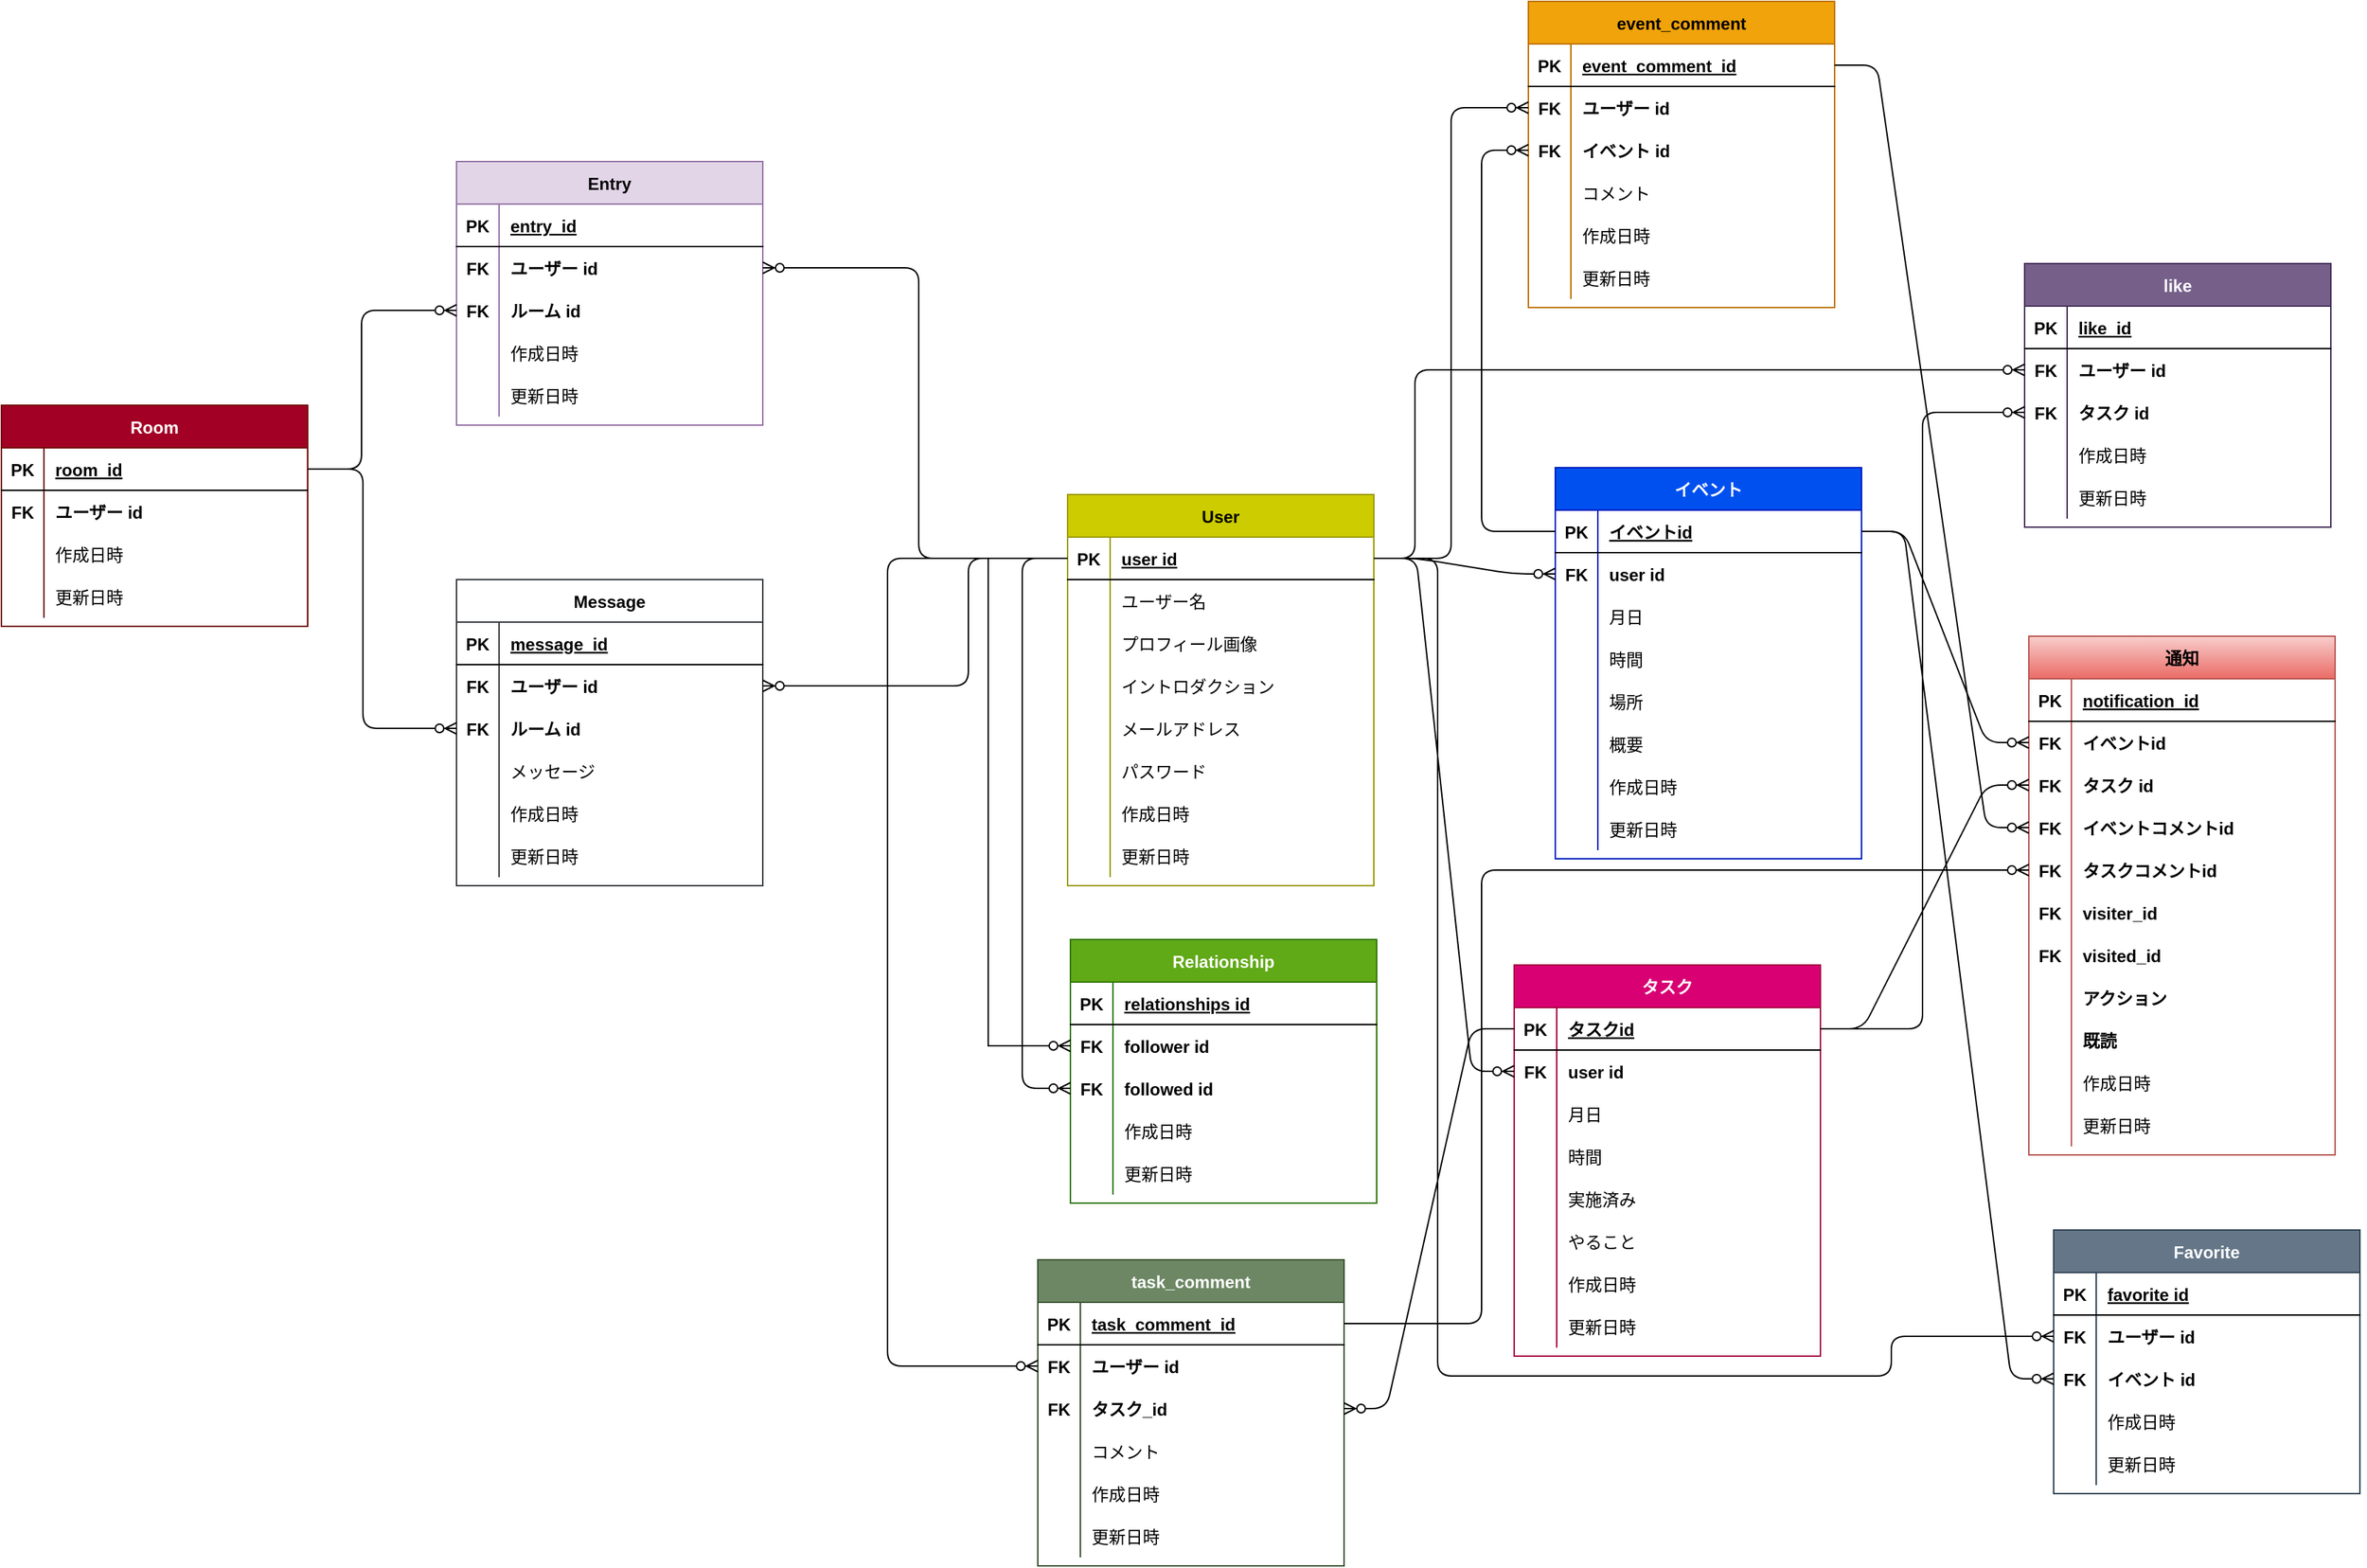 <mxfile>
    <diagram id="UPEZaEvv1Vt0wOS5Btx0" name="ページ1">
        <mxGraphModel dx="1989" dy="1441" grid="0" gridSize="10" guides="1" tooltips="1" connect="1" arrows="1" fold="1" page="1" pageScale="1" pageWidth="1169" pageHeight="827" background="#ffffff" math="0" shadow="0">
            <root>
                <mxCell id="0"/>
                <mxCell id="1" parent="0"/>
                <mxCell id="2" value="User" style="shape=table;startSize=30;container=1;collapsible=1;childLayout=tableLayout;fixedRows=1;rowLines=0;fontStyle=1;align=center;resizeLast=1;fillColor=#CCCC00;strokeColor=#999900;fontColor=#000000;" parent="1" vertex="1">
                    <mxGeometry x="205" y="38" width="216" height="276" as="geometry">
                        <mxRectangle x="205" y="38" width="57" height="30" as="alternateBounds"/>
                    </mxGeometry>
                </mxCell>
                <mxCell id="3" value="" style="shape=partialRectangle;collapsible=0;dropTarget=0;pointerEvents=0;fillColor=none;top=0;left=0;bottom=1;right=0;points=[[0,0.5],[1,0.5]];portConstraint=eastwest;" parent="2" vertex="1">
                    <mxGeometry y="30" width="216" height="30" as="geometry"/>
                </mxCell>
                <mxCell id="4" value="PK" style="shape=partialRectangle;connectable=0;fillColor=none;top=0;left=0;bottom=0;right=0;fontStyle=1;overflow=hidden;fontColor=#000000;strokeColor=#999900;strokeWidth=18;" parent="3" vertex="1">
                    <mxGeometry width="30" height="30" as="geometry"/>
                </mxCell>
                <mxCell id="5" value="user id" style="shape=partialRectangle;connectable=0;fillColor=none;top=0;left=0;bottom=0;right=0;align=left;spacingLeft=6;fontStyle=5;overflow=hidden;fontColor=#000000;strokeColor=#999900;strokeWidth=18;perimeterSpacing=3;" parent="3" vertex="1">
                    <mxGeometry x="30" width="186" height="30" as="geometry"/>
                </mxCell>
                <mxCell id="6" value="" style="shape=partialRectangle;collapsible=0;dropTarget=0;pointerEvents=0;fillColor=none;top=0;left=0;bottom=0;right=0;points=[[0,0.5],[1,0.5]];portConstraint=eastwest;" parent="2" vertex="1">
                    <mxGeometry y="60" width="216" height="30" as="geometry"/>
                </mxCell>
                <mxCell id="7" value="" style="shape=partialRectangle;connectable=0;fillColor=none;top=0;left=0;bottom=0;right=0;editable=1;overflow=hidden;strokeColor=#999900;" parent="6" vertex="1">
                    <mxGeometry width="30" height="30" as="geometry"/>
                </mxCell>
                <mxCell id="8" value="ユーザー名" style="shape=partialRectangle;connectable=0;fillColor=none;top=0;left=0;bottom=0;right=0;align=left;spacingLeft=6;overflow=hidden;fontColor=#000000;strokeColor=#999900;" parent="6" vertex="1">
                    <mxGeometry x="30" width="186" height="30" as="geometry"/>
                </mxCell>
                <mxCell id="9" value="" style="shape=partialRectangle;collapsible=0;dropTarget=0;pointerEvents=0;fillColor=none;top=0;left=0;bottom=0;right=0;points=[[0,0.5],[1,0.5]];portConstraint=eastwest;" parent="2" vertex="1">
                    <mxGeometry y="90" width="216" height="30" as="geometry"/>
                </mxCell>
                <mxCell id="10" value="" style="shape=partialRectangle;connectable=0;fillColor=none;top=0;left=0;bottom=0;right=0;editable=1;overflow=hidden;strokeColor=#999900;" parent="9" vertex="1">
                    <mxGeometry width="30" height="30" as="geometry"/>
                </mxCell>
                <mxCell id="11" value="プロフィール画像" style="shape=partialRectangle;connectable=0;fillColor=none;top=0;left=0;bottom=0;right=0;align=left;spacingLeft=6;overflow=hidden;fontColor=#000000;strokeColor=#999900;" parent="9" vertex="1">
                    <mxGeometry x="30" width="186" height="30" as="geometry"/>
                </mxCell>
                <mxCell id="12" value="" style="shape=partialRectangle;collapsible=0;dropTarget=0;pointerEvents=0;fillColor=none;top=0;left=0;bottom=0;right=0;points=[[0,0.5],[1,0.5]];portConstraint=eastwest;" parent="2" vertex="1">
                    <mxGeometry y="120" width="216" height="30" as="geometry"/>
                </mxCell>
                <mxCell id="13" value="" style="shape=partialRectangle;connectable=0;fillColor=none;top=0;left=0;bottom=0;right=0;editable=1;overflow=hidden;strokeColor=#999900;" parent="12" vertex="1">
                    <mxGeometry width="30" height="30" as="geometry"/>
                </mxCell>
                <mxCell id="14" value="イントロダクション" style="shape=partialRectangle;connectable=0;fillColor=none;top=0;left=0;bottom=0;right=0;align=left;spacingLeft=6;overflow=hidden;fontColor=#000000;strokeColor=#999900;" parent="12" vertex="1">
                    <mxGeometry x="30" width="186" height="30" as="geometry"/>
                </mxCell>
                <mxCell id="15" style="shape=partialRectangle;collapsible=0;dropTarget=0;pointerEvents=0;fillColor=none;top=0;left=0;bottom=0;right=0;points=[[0,0.5],[1,0.5]];portConstraint=eastwest;" parent="2" vertex="1">
                    <mxGeometry y="150" width="216" height="30" as="geometry"/>
                </mxCell>
                <mxCell id="16" style="shape=partialRectangle;connectable=0;fillColor=none;top=0;left=0;bottom=0;right=0;editable=1;overflow=hidden;strokeColor=#999900;" parent="15" vertex="1">
                    <mxGeometry width="30" height="30" as="geometry"/>
                </mxCell>
                <mxCell id="17" value="メールアドレス" style="shape=partialRectangle;connectable=0;fillColor=none;top=0;left=0;bottom=0;right=0;align=left;spacingLeft=6;overflow=hidden;fontColor=#000000;strokeColor=#999900;" parent="15" vertex="1">
                    <mxGeometry x="30" width="186" height="30" as="geometry"/>
                </mxCell>
                <mxCell id="18" style="shape=partialRectangle;collapsible=0;dropTarget=0;pointerEvents=0;fillColor=none;top=0;left=0;bottom=0;right=0;points=[[0,0.5],[1,0.5]];portConstraint=eastwest;" parent="2" vertex="1">
                    <mxGeometry y="180" width="216" height="30" as="geometry"/>
                </mxCell>
                <mxCell id="19" style="shape=partialRectangle;connectable=0;fillColor=none;top=0;left=0;bottom=0;right=0;editable=1;overflow=hidden;strokeColor=#999900;" parent="18" vertex="1">
                    <mxGeometry width="30" height="30" as="geometry"/>
                </mxCell>
                <mxCell id="20" value="パスワード" style="shape=partialRectangle;connectable=0;fillColor=none;top=0;left=0;bottom=0;right=0;align=left;spacingLeft=6;overflow=hidden;fontColor=#000000;strokeColor=#999900;" parent="18" vertex="1">
                    <mxGeometry x="30" width="186" height="30" as="geometry"/>
                </mxCell>
                <mxCell id="122" style="shape=partialRectangle;collapsible=0;dropTarget=0;pointerEvents=0;fillColor=none;top=0;left=0;bottom=0;right=0;points=[[0,0.5],[1,0.5]];portConstraint=eastwest;" parent="2" vertex="1">
                    <mxGeometry y="210" width="216" height="30" as="geometry"/>
                </mxCell>
                <mxCell id="123" style="shape=partialRectangle;connectable=0;fillColor=none;top=0;left=0;bottom=0;right=0;editable=1;overflow=hidden;strokeColor=#999900;" parent="122" vertex="1">
                    <mxGeometry width="30" height="30" as="geometry"/>
                </mxCell>
                <mxCell id="124" value="作成日時" style="shape=partialRectangle;connectable=0;fillColor=none;top=0;left=0;bottom=0;right=0;align=left;spacingLeft=6;overflow=hidden;fontColor=#000000;strokeColor=#999900;" parent="122" vertex="1">
                    <mxGeometry x="30" width="186" height="30" as="geometry"/>
                </mxCell>
                <mxCell id="119" style="shape=partialRectangle;collapsible=0;dropTarget=0;pointerEvents=0;fillColor=none;top=0;left=0;bottom=0;right=0;points=[[0,0.5],[1,0.5]];portConstraint=eastwest;" parent="2" vertex="1">
                    <mxGeometry y="240" width="216" height="30" as="geometry"/>
                </mxCell>
                <mxCell id="120" style="shape=partialRectangle;connectable=0;fillColor=none;top=0;left=0;bottom=0;right=0;editable=1;overflow=hidden;strokeColor=#999900;" parent="119" vertex="1">
                    <mxGeometry width="30" height="30" as="geometry"/>
                </mxCell>
                <mxCell id="121" value="更新日時" style="shape=partialRectangle;connectable=0;fillColor=none;top=0;left=0;bottom=0;right=0;align=left;spacingLeft=6;overflow=hidden;fontColor=#000000;strokeColor=#999900;" parent="119" vertex="1">
                    <mxGeometry x="30" width="186" height="30" as="geometry"/>
                </mxCell>
                <mxCell id="24" value="イベント" style="shape=table;startSize=30;container=1;collapsible=1;childLayout=tableLayout;fixedRows=1;rowLines=0;fontStyle=1;align=center;resizeLast=1;fillColor=#0050ef;strokeColor=#001DBC;fontColor=#ffffff;" parent="1" vertex="1">
                    <mxGeometry x="548.99" y="19" width="216" height="276" as="geometry">
                        <mxRectangle x="66.01" y="49" width="57" height="30" as="alternateBounds"/>
                    </mxGeometry>
                </mxCell>
                <mxCell id="25" value="" style="shape=partialRectangle;collapsible=0;dropTarget=0;pointerEvents=0;fillColor=none;top=0;left=0;bottom=1;right=0;points=[[0,0.5],[1,0.5]];portConstraint=eastwest;" parent="24" vertex="1">
                    <mxGeometry y="30" width="216" height="30" as="geometry"/>
                </mxCell>
                <mxCell id="26" value="PK" style="shape=partialRectangle;connectable=0;fillColor=none;top=0;left=0;bottom=0;right=0;fontStyle=1;overflow=hidden;fontColor=#000000;strokeColor=#999900;strokeWidth=18;" parent="25" vertex="1">
                    <mxGeometry width="30" height="30" as="geometry"/>
                </mxCell>
                <mxCell id="27" value="イベントid" style="shape=partialRectangle;connectable=0;fillColor=none;top=0;left=0;bottom=0;right=0;align=left;spacingLeft=6;fontStyle=5;overflow=hidden;fontColor=#000000;strokeColor=#999900;strokeWidth=18;perimeterSpacing=3;" parent="25" vertex="1">
                    <mxGeometry x="30" width="186" height="30" as="geometry"/>
                </mxCell>
                <mxCell id="63" value="" style="shape=partialRectangle;collapsible=0;dropTarget=0;pointerEvents=0;fillColor=none;top=0;left=0;bottom=0;right=0;points=[[0,0.5],[1,0.5]];portConstraint=eastwest;" parent="24" vertex="1">
                    <mxGeometry y="60" width="216" height="30" as="geometry"/>
                </mxCell>
                <mxCell id="64" value="FK" style="shape=partialRectangle;connectable=0;fillColor=none;top=0;left=0;bottom=0;right=0;fontStyle=1;overflow=hidden;fontColor=#000000;strokeColor=#000000;" parent="63" vertex="1">
                    <mxGeometry width="30" height="30" as="geometry"/>
                </mxCell>
                <mxCell id="65" value="user id" style="shape=partialRectangle;connectable=0;fillColor=none;top=0;left=0;bottom=0;right=0;align=left;spacingLeft=6;fontStyle=1;overflow=hidden;fontColor=#000000;strokeColor=#000000;strokeWidth=8;" parent="63" vertex="1">
                    <mxGeometry x="30" width="186" height="30" as="geometry"/>
                </mxCell>
                <mxCell id="28" value="" style="shape=partialRectangle;collapsible=0;dropTarget=0;pointerEvents=0;fillColor=none;top=0;left=0;bottom=0;right=0;points=[[0,0.5],[1,0.5]];portConstraint=eastwest;" parent="24" vertex="1">
                    <mxGeometry y="90" width="216" height="30" as="geometry"/>
                </mxCell>
                <mxCell id="29" value="" style="shape=partialRectangle;connectable=0;fillColor=none;top=0;left=0;bottom=0;right=0;editable=1;overflow=hidden;strokeColor=#999900;" parent="28" vertex="1">
                    <mxGeometry width="30" height="30" as="geometry"/>
                </mxCell>
                <mxCell id="30" value="月日" style="shape=partialRectangle;connectable=0;fillColor=none;top=0;left=0;bottom=0;right=0;align=left;spacingLeft=6;overflow=hidden;fontColor=#000000;strokeColor=#999900;" parent="28" vertex="1">
                    <mxGeometry x="30" width="186" height="30" as="geometry"/>
                </mxCell>
                <mxCell id="31" value="" style="shape=partialRectangle;collapsible=0;dropTarget=0;pointerEvents=0;fillColor=none;top=0;left=0;bottom=0;right=0;points=[[0,0.5],[1,0.5]];portConstraint=eastwest;" parent="24" vertex="1">
                    <mxGeometry y="120" width="216" height="30" as="geometry"/>
                </mxCell>
                <mxCell id="32" value="" style="shape=partialRectangle;connectable=0;fillColor=none;top=0;left=0;bottom=0;right=0;editable=1;overflow=hidden;strokeColor=#999900;" parent="31" vertex="1">
                    <mxGeometry width="30" height="30" as="geometry"/>
                </mxCell>
                <mxCell id="33" value="時間" style="shape=partialRectangle;connectable=0;fillColor=none;top=0;left=0;bottom=0;right=0;align=left;spacingLeft=6;overflow=hidden;fontColor=#000000;strokeColor=#999900;" parent="31" vertex="1">
                    <mxGeometry x="30" width="186" height="30" as="geometry"/>
                </mxCell>
                <mxCell id="34" value="" style="shape=partialRectangle;collapsible=0;dropTarget=0;pointerEvents=0;fillColor=none;top=0;left=0;bottom=0;right=0;points=[[0,0.5],[1,0.5]];portConstraint=eastwest;" parent="24" vertex="1">
                    <mxGeometry y="150" width="216" height="30" as="geometry"/>
                </mxCell>
                <mxCell id="35" value="" style="shape=partialRectangle;connectable=0;fillColor=none;top=0;left=0;bottom=0;right=0;editable=1;overflow=hidden;strokeColor=#999900;" parent="34" vertex="1">
                    <mxGeometry width="30" height="30" as="geometry"/>
                </mxCell>
                <mxCell id="36" value="場所" style="shape=partialRectangle;connectable=0;fillColor=none;top=0;left=0;bottom=0;right=0;align=left;spacingLeft=6;overflow=hidden;fontColor=#000000;strokeColor=#999900;" parent="34" vertex="1">
                    <mxGeometry x="30" width="186" height="30" as="geometry"/>
                </mxCell>
                <mxCell id="37" style="shape=partialRectangle;collapsible=0;dropTarget=0;pointerEvents=0;fillColor=none;top=0;left=0;bottom=0;right=0;points=[[0,0.5],[1,0.5]];portConstraint=eastwest;" parent="24" vertex="1">
                    <mxGeometry y="180" width="216" height="30" as="geometry"/>
                </mxCell>
                <mxCell id="38" style="shape=partialRectangle;connectable=0;fillColor=none;top=0;left=0;bottom=0;right=0;editable=1;overflow=hidden;strokeColor=#999900;" parent="37" vertex="1">
                    <mxGeometry width="30" height="30" as="geometry"/>
                </mxCell>
                <mxCell id="39" value="概要" style="shape=partialRectangle;connectable=0;fillColor=none;top=0;left=0;bottom=0;right=0;align=left;spacingLeft=6;overflow=hidden;fontColor=#000000;strokeColor=#999900;" parent="37" vertex="1">
                    <mxGeometry x="30" width="186" height="30" as="geometry"/>
                </mxCell>
                <mxCell id="140" style="shape=partialRectangle;collapsible=0;dropTarget=0;pointerEvents=0;fillColor=none;top=0;left=0;bottom=0;right=0;points=[[0,0.5],[1,0.5]];portConstraint=eastwest;" parent="24" vertex="1">
                    <mxGeometry y="210" width="216" height="30" as="geometry"/>
                </mxCell>
                <mxCell id="141" style="shape=partialRectangle;connectable=0;fillColor=none;top=0;left=0;bottom=0;right=0;editable=1;overflow=hidden;strokeColor=#999900;" parent="140" vertex="1">
                    <mxGeometry width="30" height="30" as="geometry"/>
                </mxCell>
                <mxCell id="142" value="作成日時" style="shape=partialRectangle;connectable=0;fillColor=none;top=0;left=0;bottom=0;right=0;align=left;spacingLeft=6;overflow=hidden;fontColor=#000000;strokeColor=#999900;" parent="140" vertex="1">
                    <mxGeometry x="30" width="186" height="30" as="geometry"/>
                </mxCell>
                <mxCell id="143" style="shape=partialRectangle;collapsible=0;dropTarget=0;pointerEvents=0;fillColor=none;top=0;left=0;bottom=0;right=0;points=[[0,0.5],[1,0.5]];portConstraint=eastwest;" parent="24" vertex="1">
                    <mxGeometry y="240" width="216" height="30" as="geometry"/>
                </mxCell>
                <mxCell id="144" style="shape=partialRectangle;connectable=0;fillColor=none;top=0;left=0;bottom=0;right=0;editable=1;overflow=hidden;strokeColor=#999900;" parent="143" vertex="1">
                    <mxGeometry width="30" height="30" as="geometry"/>
                </mxCell>
                <mxCell id="145" value="更新日時" style="shape=partialRectangle;connectable=0;fillColor=none;top=0;left=0;bottom=0;right=0;align=left;spacingLeft=6;overflow=hidden;fontColor=#000000;strokeColor=#999900;" parent="143" vertex="1">
                    <mxGeometry x="30" width="186" height="30" as="geometry"/>
                </mxCell>
                <mxCell id="43" value="タスク" style="shape=table;startSize=30;container=1;collapsible=1;childLayout=tableLayout;fixedRows=1;rowLines=0;fontStyle=1;align=center;resizeLast=1;fillColor=#d80073;strokeColor=#A50040;fontColor=#ffffff;" parent="1" vertex="1">
                    <mxGeometry x="520" y="370" width="216" height="276" as="geometry">
                        <mxRectangle x="66.01" y="49" width="57" height="30" as="alternateBounds"/>
                    </mxGeometry>
                </mxCell>
                <mxCell id="44" value="" style="shape=partialRectangle;collapsible=0;dropTarget=0;pointerEvents=0;fillColor=none;top=0;left=0;bottom=1;right=0;points=[[0,0.5],[1,0.5]];portConstraint=eastwest;" parent="43" vertex="1">
                    <mxGeometry y="30" width="216" height="30" as="geometry"/>
                </mxCell>
                <mxCell id="45" value="PK" style="shape=partialRectangle;connectable=0;fillColor=none;top=0;left=0;bottom=0;right=0;fontStyle=1;overflow=hidden;fontColor=#000000;strokeColor=#999900;strokeWidth=18;" parent="44" vertex="1">
                    <mxGeometry width="30" height="30" as="geometry"/>
                </mxCell>
                <mxCell id="46" value="タスクid" style="shape=partialRectangle;connectable=0;fillColor=none;top=0;left=0;bottom=0;right=0;align=left;spacingLeft=6;fontStyle=5;overflow=hidden;fontColor=#000000;strokeColor=#999900;strokeWidth=18;perimeterSpacing=3;" parent="44" vertex="1">
                    <mxGeometry x="30" width="186" height="30" as="geometry"/>
                </mxCell>
                <mxCell id="68" value="" style="shape=partialRectangle;collapsible=0;dropTarget=0;pointerEvents=0;fillColor=none;top=0;left=0;bottom=0;right=0;points=[[0,0.5],[1,0.5]];portConstraint=eastwest;" parent="43" vertex="1">
                    <mxGeometry y="60" width="216" height="30" as="geometry"/>
                </mxCell>
                <mxCell id="69" value="FK" style="shape=partialRectangle;connectable=0;fillColor=none;top=0;left=0;bottom=0;right=0;fontStyle=1;overflow=hidden;fontColor=#000000;strokeColor=#000000;" parent="68" vertex="1">
                    <mxGeometry width="30" height="30" as="geometry"/>
                </mxCell>
                <mxCell id="70" value="user id" style="shape=partialRectangle;connectable=0;fillColor=none;top=0;left=0;bottom=0;right=0;align=left;spacingLeft=6;fontStyle=1;overflow=hidden;fontColor=#000000;strokeColor=#000000;strokeWidth=8;" parent="68" vertex="1">
                    <mxGeometry x="30" width="186" height="30" as="geometry"/>
                </mxCell>
                <mxCell id="47" value="" style="shape=partialRectangle;collapsible=0;dropTarget=0;pointerEvents=0;fillColor=none;top=0;left=0;bottom=0;right=0;points=[[0,0.5],[1,0.5]];portConstraint=eastwest;" parent="43" vertex="1">
                    <mxGeometry y="90" width="216" height="30" as="geometry"/>
                </mxCell>
                <mxCell id="48" value="" style="shape=partialRectangle;connectable=0;fillColor=none;top=0;left=0;bottom=0;right=0;editable=1;overflow=hidden;strokeColor=#999900;" parent="47" vertex="1">
                    <mxGeometry width="30" height="30" as="geometry"/>
                </mxCell>
                <mxCell id="49" value="月日" style="shape=partialRectangle;connectable=0;fillColor=none;top=0;left=0;bottom=0;right=0;align=left;spacingLeft=6;overflow=hidden;fontColor=#000000;strokeColor=#999900;" parent="47" vertex="1">
                    <mxGeometry x="30" width="186" height="30" as="geometry"/>
                </mxCell>
                <mxCell id="50" value="" style="shape=partialRectangle;collapsible=0;dropTarget=0;pointerEvents=0;fillColor=none;top=0;left=0;bottom=0;right=0;points=[[0,0.5],[1,0.5]];portConstraint=eastwest;" parent="43" vertex="1">
                    <mxGeometry y="120" width="216" height="30" as="geometry"/>
                </mxCell>
                <mxCell id="51" value="" style="shape=partialRectangle;connectable=0;fillColor=none;top=0;left=0;bottom=0;right=0;editable=1;overflow=hidden;strokeColor=#999900;" parent="50" vertex="1">
                    <mxGeometry width="30" height="30" as="geometry"/>
                </mxCell>
                <mxCell id="52" value="時間" style="shape=partialRectangle;connectable=0;fillColor=none;top=0;left=0;bottom=0;right=0;align=left;spacingLeft=6;overflow=hidden;fontColor=#000000;strokeColor=#999900;" parent="50" vertex="1">
                    <mxGeometry x="30" width="186" height="30" as="geometry"/>
                </mxCell>
                <mxCell id="53" value="" style="shape=partialRectangle;collapsible=0;dropTarget=0;pointerEvents=0;fillColor=none;top=0;left=0;bottom=0;right=0;points=[[0,0.5],[1,0.5]];portConstraint=eastwest;" parent="43" vertex="1">
                    <mxGeometry y="150" width="216" height="30" as="geometry"/>
                </mxCell>
                <mxCell id="54" value="" style="shape=partialRectangle;connectable=0;fillColor=none;top=0;left=0;bottom=0;right=0;editable=1;overflow=hidden;strokeColor=#999900;" parent="53" vertex="1">
                    <mxGeometry width="30" height="30" as="geometry"/>
                </mxCell>
                <mxCell id="55" value="実施済み" style="shape=partialRectangle;connectable=0;fillColor=none;top=0;left=0;bottom=0;right=0;align=left;spacingLeft=6;overflow=hidden;fontColor=#000000;strokeColor=#999900;" parent="53" vertex="1">
                    <mxGeometry x="30" width="186" height="30" as="geometry"/>
                </mxCell>
                <mxCell id="56" style="shape=partialRectangle;collapsible=0;dropTarget=0;pointerEvents=0;fillColor=none;top=0;left=0;bottom=0;right=0;points=[[0,0.5],[1,0.5]];portConstraint=eastwest;" parent="43" vertex="1">
                    <mxGeometry y="180" width="216" height="30" as="geometry"/>
                </mxCell>
                <mxCell id="57" style="shape=partialRectangle;connectable=0;fillColor=none;top=0;left=0;bottom=0;right=0;editable=1;overflow=hidden;strokeColor=#999900;" parent="56" vertex="1">
                    <mxGeometry width="30" height="30" as="geometry"/>
                </mxCell>
                <mxCell id="58" value="やること" style="shape=partialRectangle;connectable=0;fillColor=none;top=0;left=0;bottom=0;right=0;align=left;spacingLeft=6;overflow=hidden;fontColor=#000000;strokeColor=#999900;" parent="56" vertex="1">
                    <mxGeometry x="30" width="186" height="30" as="geometry"/>
                </mxCell>
                <mxCell id="146" style="shape=partialRectangle;collapsible=0;dropTarget=0;pointerEvents=0;fillColor=none;top=0;left=0;bottom=0;right=0;points=[[0,0.5],[1,0.5]];portConstraint=eastwest;" parent="43" vertex="1">
                    <mxGeometry y="210" width="216" height="30" as="geometry"/>
                </mxCell>
                <mxCell id="147" style="shape=partialRectangle;connectable=0;fillColor=none;top=0;left=0;bottom=0;right=0;editable=1;overflow=hidden;strokeColor=#999900;" parent="146" vertex="1">
                    <mxGeometry width="30" height="30" as="geometry"/>
                </mxCell>
                <mxCell id="148" value="作成日時" style="shape=partialRectangle;connectable=0;fillColor=none;top=0;left=0;bottom=0;right=0;align=left;spacingLeft=6;overflow=hidden;fontColor=#000000;strokeColor=#999900;" parent="146" vertex="1">
                    <mxGeometry x="30" width="186" height="30" as="geometry"/>
                </mxCell>
                <mxCell id="149" style="shape=partialRectangle;collapsible=0;dropTarget=0;pointerEvents=0;fillColor=none;top=0;left=0;bottom=0;right=0;points=[[0,0.5],[1,0.5]];portConstraint=eastwest;" parent="43" vertex="1">
                    <mxGeometry y="240" width="216" height="30" as="geometry"/>
                </mxCell>
                <mxCell id="150" style="shape=partialRectangle;connectable=0;fillColor=none;top=0;left=0;bottom=0;right=0;editable=1;overflow=hidden;strokeColor=#999900;" parent="149" vertex="1">
                    <mxGeometry width="30" height="30" as="geometry"/>
                </mxCell>
                <mxCell id="151" value="更新日時" style="shape=partialRectangle;connectable=0;fillColor=none;top=0;left=0;bottom=0;right=0;align=left;spacingLeft=6;overflow=hidden;fontColor=#000000;strokeColor=#999900;" parent="149" vertex="1">
                    <mxGeometry x="30" width="186" height="30" as="geometry"/>
                </mxCell>
                <mxCell id="72" value="Relationship" style="shape=table;startSize=30;container=1;collapsible=1;childLayout=tableLayout;fixedRows=1;rowLines=0;fontStyle=1;align=center;resizeLast=1;fillColor=#60a917;strokeColor=#2D7600;fontColor=#ffffff;" parent="1" vertex="1">
                    <mxGeometry x="207" y="352" width="216" height="186" as="geometry">
                        <mxRectangle x="66.01" y="327" width="57" height="30" as="alternateBounds"/>
                    </mxGeometry>
                </mxCell>
                <mxCell id="97" value="" style="shape=partialRectangle;collapsible=0;dropTarget=0;pointerEvents=0;fillColor=none;top=0;left=0;bottom=1;right=0;points=[[0,0.5],[1,0.5]];portConstraint=eastwest;" parent="72" vertex="1">
                    <mxGeometry y="30" width="216" height="30" as="geometry"/>
                </mxCell>
                <mxCell id="98" value="PK" style="shape=partialRectangle;connectable=0;fillColor=none;top=0;left=0;bottom=0;right=0;fontStyle=1;overflow=hidden;fontColor=#000000;" parent="97" vertex="1">
                    <mxGeometry width="30" height="30" as="geometry"/>
                </mxCell>
                <mxCell id="99" value="relationships id" style="shape=partialRectangle;connectable=0;fillColor=none;top=0;left=0;bottom=0;right=0;align=left;spacingLeft=6;fontStyle=5;overflow=hidden;fontColor=#000000;" parent="97" vertex="1">
                    <mxGeometry x="30" width="186" height="30" as="geometry"/>
                </mxCell>
                <mxCell id="76" value="" style="shape=partialRectangle;collapsible=0;dropTarget=0;pointerEvents=0;fillColor=none;top=0;left=0;bottom=0;right=0;points=[[0,0.5],[1,0.5]];portConstraint=eastwest;" parent="72" vertex="1">
                    <mxGeometry y="60" width="216" height="30" as="geometry"/>
                </mxCell>
                <mxCell id="77" value="FK" style="shape=partialRectangle;connectable=0;fillColor=none;top=0;left=0;bottom=0;right=0;fontStyle=1;overflow=hidden;fontColor=#000000;strokeColor=#000000;" parent="76" vertex="1">
                    <mxGeometry width="30" height="30" as="geometry"/>
                </mxCell>
                <mxCell id="78" value="follower id" style="shape=partialRectangle;connectable=0;fillColor=none;top=0;left=0;bottom=0;right=0;align=left;spacingLeft=6;fontStyle=1;overflow=hidden;fontColor=#000000;strokeColor=#000000;strokeWidth=8;" parent="76" vertex="1">
                    <mxGeometry x="30" width="186" height="30" as="geometry"/>
                </mxCell>
                <mxCell id="91" value="" style="shape=partialRectangle;collapsible=0;dropTarget=0;pointerEvents=0;fillColor=none;top=0;left=0;bottom=0;right=0;points=[[0,0.5],[1,0.5]];portConstraint=eastwest;" parent="72" vertex="1">
                    <mxGeometry y="90" width="216" height="30" as="geometry"/>
                </mxCell>
                <mxCell id="92" value="FK" style="shape=partialRectangle;connectable=0;fillColor=none;top=0;left=0;bottom=0;right=0;fontStyle=1;overflow=hidden;fontColor=#000000;strokeColor=#000000;" parent="91" vertex="1">
                    <mxGeometry width="30" height="30" as="geometry"/>
                </mxCell>
                <mxCell id="93" value="followed id" style="shape=partialRectangle;connectable=0;fillColor=none;top=0;left=0;bottom=0;right=0;align=left;spacingLeft=6;fontStyle=1;overflow=hidden;fontColor=#000000;strokeColor=#000000;strokeWidth=8;" parent="91" vertex="1">
                    <mxGeometry x="30" width="186" height="30" as="geometry"/>
                </mxCell>
                <mxCell id="134" style="shape=partialRectangle;collapsible=0;dropTarget=0;pointerEvents=0;fillColor=none;top=0;left=0;bottom=0;right=0;points=[[0,0.5],[1,0.5]];portConstraint=eastwest;" parent="72" vertex="1">
                    <mxGeometry y="120" width="216" height="30" as="geometry"/>
                </mxCell>
                <mxCell id="135" style="shape=partialRectangle;connectable=0;fillColor=none;top=0;left=0;bottom=0;right=0;editable=1;overflow=hidden;strokeColor=#999900;" parent="134" vertex="1">
                    <mxGeometry width="30" height="30" as="geometry"/>
                </mxCell>
                <mxCell id="136" value="作成日時" style="shape=partialRectangle;connectable=0;fillColor=none;top=0;left=0;bottom=0;right=0;align=left;spacingLeft=6;overflow=hidden;fontColor=#000000;strokeColor=#999900;" parent="134" vertex="1">
                    <mxGeometry x="30" width="186" height="30" as="geometry"/>
                </mxCell>
                <mxCell id="137" style="shape=partialRectangle;collapsible=0;dropTarget=0;pointerEvents=0;fillColor=none;top=0;left=0;bottom=0;right=0;points=[[0,0.5],[1,0.5]];portConstraint=eastwest;" parent="72" vertex="1">
                    <mxGeometry y="150" width="216" height="30" as="geometry"/>
                </mxCell>
                <mxCell id="138" style="shape=partialRectangle;connectable=0;fillColor=none;top=0;left=0;bottom=0;right=0;editable=1;overflow=hidden;strokeColor=#999900;" parent="137" vertex="1">
                    <mxGeometry width="30" height="30" as="geometry"/>
                </mxCell>
                <mxCell id="139" value="更新日時" style="shape=partialRectangle;connectable=0;fillColor=none;top=0;left=0;bottom=0;right=0;align=left;spacingLeft=6;overflow=hidden;fontColor=#000000;strokeColor=#999900;" parent="137" vertex="1">
                    <mxGeometry x="30" width="186" height="30" as="geometry"/>
                </mxCell>
                <mxCell id="94" value="" style="edgeStyle=entityRelationEdgeStyle;fontSize=12;html=1;endArrow=ERzeroToMany;endFill=1;fontColor=#000000;strokeColor=#000000;exitX=1;exitY=0.5;exitDx=0;exitDy=0;" parent="1" source="3" target="63" edge="1">
                    <mxGeometry width="100" height="100" relative="1" as="geometry">
                        <mxPoint x="288" y="140" as="sourcePoint"/>
                        <mxPoint x="388" y="40" as="targetPoint"/>
                    </mxGeometry>
                </mxCell>
                <mxCell id="95" value="" style="edgeStyle=entityRelationEdgeStyle;fontSize=12;html=1;endArrow=ERzeroToMany;endFill=1;fontColor=#000000;strokeColor=#000000;exitX=1;exitY=0.5;exitDx=0;exitDy=0;" parent="1" source="3" target="68" edge="1">
                    <mxGeometry width="100" height="100" relative="1" as="geometry">
                        <mxPoint x="282.01" y="94" as="sourcePoint"/>
                        <mxPoint x="380" y="181" as="targetPoint"/>
                    </mxGeometry>
                </mxCell>
                <mxCell id="103" value="event_comment" style="shape=table;startSize=30;container=1;collapsible=1;childLayout=tableLayout;fixedRows=1;rowLines=0;fontStyle=1;align=center;resizeLast=1;fillColor=#f0a30a;strokeColor=#BD7000;fontColor=#000000;" parent="1" vertex="1">
                    <mxGeometry x="530" y="-310" width="216" height="216" as="geometry">
                        <mxRectangle x="66.01" y="327" width="57" height="30" as="alternateBounds"/>
                    </mxGeometry>
                </mxCell>
                <mxCell id="104" value="" style="shape=partialRectangle;collapsible=0;dropTarget=0;pointerEvents=0;fillColor=none;top=0;left=0;bottom=1;right=0;points=[[0,0.5],[1,0.5]];portConstraint=eastwest;" parent="103" vertex="1">
                    <mxGeometry y="30" width="216" height="30" as="geometry"/>
                </mxCell>
                <mxCell id="105" value="PK" style="shape=partialRectangle;connectable=0;fillColor=none;top=0;left=0;bottom=0;right=0;fontStyle=1;overflow=hidden;fontColor=#000000;" parent="104" vertex="1">
                    <mxGeometry width="30" height="30" as="geometry"/>
                </mxCell>
                <mxCell id="106" value="event_comment_id" style="shape=partialRectangle;connectable=0;fillColor=none;top=0;left=0;bottom=0;right=0;align=left;spacingLeft=6;fontStyle=5;overflow=hidden;fontColor=#000000;" parent="104" vertex="1">
                    <mxGeometry x="30" width="186" height="30" as="geometry"/>
                </mxCell>
                <mxCell id="107" value="" style="shape=partialRectangle;collapsible=0;dropTarget=0;pointerEvents=0;fillColor=none;top=0;left=0;bottom=0;right=0;points=[[0,0.5],[1,0.5]];portConstraint=eastwest;" parent="103" vertex="1">
                    <mxGeometry y="60" width="216" height="30" as="geometry"/>
                </mxCell>
                <mxCell id="108" value="FK" style="shape=partialRectangle;connectable=0;fillColor=none;top=0;left=0;bottom=0;right=0;fontStyle=1;overflow=hidden;fontColor=#000000;strokeColor=#000000;" parent="107" vertex="1">
                    <mxGeometry width="30" height="30" as="geometry"/>
                </mxCell>
                <mxCell id="109" value="ユーザー id" style="shape=partialRectangle;connectable=0;fillColor=none;top=0;left=0;bottom=0;right=0;align=left;spacingLeft=6;fontStyle=1;overflow=hidden;fontColor=#000000;strokeColor=#000000;strokeWidth=8;" parent="107" vertex="1">
                    <mxGeometry x="30" width="186" height="30" as="geometry"/>
                </mxCell>
                <mxCell id="110" value="" style="shape=partialRectangle;collapsible=0;dropTarget=0;pointerEvents=0;fillColor=none;top=0;left=0;bottom=0;right=0;points=[[0,0.5],[1,0.5]];portConstraint=eastwest;" parent="103" vertex="1">
                    <mxGeometry y="90" width="216" height="30" as="geometry"/>
                </mxCell>
                <mxCell id="111" value="FK" style="shape=partialRectangle;connectable=0;fillColor=none;top=0;left=0;bottom=0;right=0;fontStyle=1;overflow=hidden;fontColor=#000000;strokeColor=#000000;" parent="110" vertex="1">
                    <mxGeometry width="30" height="30" as="geometry"/>
                </mxCell>
                <mxCell id="112" value="イベント id" style="shape=partialRectangle;connectable=0;fillColor=none;top=0;left=0;bottom=0;right=0;align=left;spacingLeft=6;fontStyle=1;overflow=hidden;fontColor=#000000;strokeColor=#000000;strokeWidth=8;" parent="110" vertex="1">
                    <mxGeometry x="30" width="186" height="30" as="geometry"/>
                </mxCell>
                <mxCell id="161" style="shape=partialRectangle;collapsible=0;dropTarget=0;pointerEvents=0;fillColor=none;top=0;left=0;bottom=0;right=0;points=[[0,0.5],[1,0.5]];portConstraint=eastwest;" parent="103" vertex="1">
                    <mxGeometry y="120" width="216" height="30" as="geometry"/>
                </mxCell>
                <mxCell id="162" style="shape=partialRectangle;connectable=0;fillColor=none;top=0;left=0;bottom=0;right=0;fontStyle=1;overflow=hidden;fontColor=#000000;strokeColor=#000000;" parent="161" vertex="1">
                    <mxGeometry width="30" height="30" as="geometry"/>
                </mxCell>
                <mxCell id="163" value="コメント" style="shape=partialRectangle;connectable=0;fillColor=none;top=0;left=0;bottom=0;right=0;align=left;spacingLeft=6;fontStyle=0;overflow=hidden;fontColor=#000000;strokeColor=#000000;strokeWidth=8;" parent="161" vertex="1">
                    <mxGeometry x="30" width="186" height="30" as="geometry"/>
                </mxCell>
                <mxCell id="152" style="shape=partialRectangle;collapsible=0;dropTarget=0;pointerEvents=0;fillColor=none;top=0;left=0;bottom=0;right=0;points=[[0,0.5],[1,0.5]];portConstraint=eastwest;" parent="103" vertex="1">
                    <mxGeometry y="150" width="216" height="30" as="geometry"/>
                </mxCell>
                <mxCell id="153" style="shape=partialRectangle;connectable=0;fillColor=none;top=0;left=0;bottom=0;right=0;editable=1;overflow=hidden;strokeColor=#999900;" parent="152" vertex="1">
                    <mxGeometry width="30" height="30" as="geometry"/>
                </mxCell>
                <mxCell id="154" value="作成日時" style="shape=partialRectangle;connectable=0;fillColor=none;top=0;left=0;bottom=0;right=0;align=left;spacingLeft=6;overflow=hidden;fontColor=#000000;strokeColor=#999900;" parent="152" vertex="1">
                    <mxGeometry x="30" width="186" height="30" as="geometry"/>
                </mxCell>
                <mxCell id="155" style="shape=partialRectangle;collapsible=0;dropTarget=0;pointerEvents=0;fillColor=none;top=0;left=0;bottom=0;right=0;points=[[0,0.5],[1,0.5]];portConstraint=eastwest;" parent="103" vertex="1">
                    <mxGeometry y="180" width="216" height="30" as="geometry"/>
                </mxCell>
                <mxCell id="156" style="shape=partialRectangle;connectable=0;fillColor=none;top=0;left=0;bottom=0;right=0;editable=1;overflow=hidden;strokeColor=#999900;" parent="155" vertex="1">
                    <mxGeometry width="30" height="30" as="geometry"/>
                </mxCell>
                <mxCell id="157" value="更新日時" style="shape=partialRectangle;connectable=0;fillColor=none;top=0;left=0;bottom=0;right=0;align=left;spacingLeft=6;overflow=hidden;fontColor=#000000;strokeColor=#999900;" parent="155" vertex="1">
                    <mxGeometry x="30" width="186" height="30" as="geometry"/>
                </mxCell>
                <mxCell id="158" value="" style="edgeStyle=elbowEdgeStyle;fontSize=12;html=1;endArrow=ERzeroToMany;endFill=1;fontColor=#000000;strokeColor=#000000;exitX=1;exitY=0.5;exitDx=0;exitDy=0;entryX=0;entryY=0.5;entryDx=0;entryDy=0;" parent="1" source="3" target="107" edge="1">
                    <mxGeometry width="100" height="100" relative="1" as="geometry">
                        <mxPoint x="288" y="140" as="sourcePoint"/>
                        <mxPoint x="388" y="40" as="targetPoint"/>
                    </mxGeometry>
                </mxCell>
                <mxCell id="159" value="" style="edgeStyle=elbowEdgeStyle;fontSize=12;html=1;endArrow=ERzeroToMany;endFill=1;fontColor=#000000;strokeColor=#000000;entryX=0;entryY=0.5;entryDx=0;entryDy=0;exitX=0;exitY=0.5;exitDx=0;exitDy=0;elbow=vertical;" parent="1" source="25" target="110" edge="1">
                    <mxGeometry width="100" height="100" relative="1" as="geometry">
                        <mxPoint x="302" y="-58" as="sourcePoint"/>
                        <mxPoint x="916.99" y="177" as="targetPoint"/>
                        <Array as="points">
                            <mxPoint x="497" y="-49"/>
                        </Array>
                    </mxGeometry>
                </mxCell>
                <mxCell id="164" value="Favorite" style="shape=table;startSize=30;container=1;collapsible=1;childLayout=tableLayout;fixedRows=1;rowLines=0;fontStyle=1;align=center;resizeLast=1;fillColor=#647687;strokeColor=#314354;fontColor=#ffffff;" parent="1" vertex="1">
                    <mxGeometry x="900.5" y="557" width="216" height="186" as="geometry">
                        <mxRectangle x="66.01" y="327" width="57" height="30" as="alternateBounds"/>
                    </mxGeometry>
                </mxCell>
                <mxCell id="165" value="" style="shape=partialRectangle;collapsible=0;dropTarget=0;pointerEvents=0;fillColor=none;top=0;left=0;bottom=1;right=0;points=[[0,0.5],[1,0.5]];portConstraint=eastwest;" parent="164" vertex="1">
                    <mxGeometry y="30" width="216" height="30" as="geometry"/>
                </mxCell>
                <mxCell id="166" value="PK" style="shape=partialRectangle;connectable=0;fillColor=none;top=0;left=0;bottom=0;right=0;fontStyle=1;overflow=hidden;fontColor=#000000;" parent="165" vertex="1">
                    <mxGeometry width="30" height="30" as="geometry"/>
                </mxCell>
                <mxCell id="167" value="favorite id" style="shape=partialRectangle;connectable=0;fillColor=none;top=0;left=0;bottom=0;right=0;align=left;spacingLeft=6;fontStyle=5;overflow=hidden;fontColor=#000000;" parent="165" vertex="1">
                    <mxGeometry x="30" width="186" height="30" as="geometry"/>
                </mxCell>
                <mxCell id="168" value="" style="shape=partialRectangle;collapsible=0;dropTarget=0;pointerEvents=0;fillColor=none;top=0;left=0;bottom=0;right=0;points=[[0,0.5],[1,0.5]];portConstraint=eastwest;" parent="164" vertex="1">
                    <mxGeometry y="60" width="216" height="30" as="geometry"/>
                </mxCell>
                <mxCell id="169" value="FK" style="shape=partialRectangle;connectable=0;fillColor=none;top=0;left=0;bottom=0;right=0;fontStyle=1;overflow=hidden;fontColor=#000000;strokeColor=#000000;" parent="168" vertex="1">
                    <mxGeometry width="30" height="30" as="geometry"/>
                </mxCell>
                <mxCell id="170" value="ユーザー id" style="shape=partialRectangle;connectable=0;fillColor=none;top=0;left=0;bottom=0;right=0;align=left;spacingLeft=6;fontStyle=1;overflow=hidden;fontColor=#000000;strokeColor=#000000;strokeWidth=8;" parent="168" vertex="1">
                    <mxGeometry x="30" width="186" height="30" as="geometry"/>
                </mxCell>
                <mxCell id="171" value="" style="shape=partialRectangle;collapsible=0;dropTarget=0;pointerEvents=0;fillColor=none;top=0;left=0;bottom=0;right=0;points=[[0,0.5],[1,0.5]];portConstraint=eastwest;" parent="164" vertex="1">
                    <mxGeometry y="90" width="216" height="30" as="geometry"/>
                </mxCell>
                <mxCell id="172" value="FK" style="shape=partialRectangle;connectable=0;fillColor=none;top=0;left=0;bottom=0;right=0;fontStyle=1;overflow=hidden;fontColor=#000000;strokeColor=#000000;" parent="171" vertex="1">
                    <mxGeometry width="30" height="30" as="geometry"/>
                </mxCell>
                <mxCell id="173" value="イベント id" style="shape=partialRectangle;connectable=0;fillColor=none;top=0;left=0;bottom=0;right=0;align=left;spacingLeft=6;fontStyle=1;overflow=hidden;fontColor=#000000;strokeColor=#000000;strokeWidth=8;" parent="171" vertex="1">
                    <mxGeometry x="30" width="186" height="30" as="geometry"/>
                </mxCell>
                <mxCell id="180" style="shape=partialRectangle;collapsible=0;dropTarget=0;pointerEvents=0;fillColor=none;top=0;left=0;bottom=0;right=0;points=[[0,0.5],[1,0.5]];portConstraint=eastwest;" parent="164" vertex="1">
                    <mxGeometry y="120" width="216" height="30" as="geometry"/>
                </mxCell>
                <mxCell id="181" style="shape=partialRectangle;connectable=0;fillColor=none;top=0;left=0;bottom=0;right=0;editable=1;overflow=hidden;strokeColor=#999900;" parent="180" vertex="1">
                    <mxGeometry width="30" height="30" as="geometry"/>
                </mxCell>
                <mxCell id="182" value="作成日時" style="shape=partialRectangle;connectable=0;fillColor=none;top=0;left=0;bottom=0;right=0;align=left;spacingLeft=6;overflow=hidden;fontColor=#000000;strokeColor=#999900;" parent="180" vertex="1">
                    <mxGeometry x="30" width="186" height="30" as="geometry"/>
                </mxCell>
                <mxCell id="183" style="shape=partialRectangle;collapsible=0;dropTarget=0;pointerEvents=0;fillColor=none;top=0;left=0;bottom=0;right=0;points=[[0,0.5],[1,0.5]];portConstraint=eastwest;" parent="164" vertex="1">
                    <mxGeometry y="150" width="216" height="30" as="geometry"/>
                </mxCell>
                <mxCell id="184" style="shape=partialRectangle;connectable=0;fillColor=none;top=0;left=0;bottom=0;right=0;editable=1;overflow=hidden;strokeColor=#999900;" parent="183" vertex="1">
                    <mxGeometry width="30" height="30" as="geometry"/>
                </mxCell>
                <mxCell id="185" value="更新日時" style="shape=partialRectangle;connectable=0;fillColor=none;top=0;left=0;bottom=0;right=0;align=left;spacingLeft=6;overflow=hidden;fontColor=#000000;strokeColor=#999900;" parent="183" vertex="1">
                    <mxGeometry x="30" width="186" height="30" as="geometry"/>
                </mxCell>
                <mxCell id="193" value="" style="edgeStyle=orthogonalEdgeStyle;fontSize=12;html=1;endArrow=ERzeroToMany;endFill=1;fontColor=#000000;strokeColor=#000000;exitX=1;exitY=0.5;exitDx=0;exitDy=0;entryX=0;entryY=0.5;entryDx=0;entryDy=0;" parent="1" source="3" target="168" edge="1">
                    <mxGeometry width="100" height="100" relative="1" as="geometry">
                        <mxPoint x="431" y="93" as="sourcePoint"/>
                        <mxPoint x="882" y="444" as="targetPoint"/>
                        <Array as="points">
                            <mxPoint x="466" y="83"/>
                            <mxPoint x="466" y="660"/>
                            <mxPoint x="786" y="660"/>
                            <mxPoint x="786" y="632"/>
                        </Array>
                    </mxGeometry>
                </mxCell>
                <mxCell id="195" value="" style="edgeStyle=entityRelationEdgeStyle;fontSize=12;html=1;endArrow=ERzeroToMany;endFill=1;fontColor=#000000;strokeColor=#000000;entryX=0;entryY=0.5;entryDx=0;entryDy=0;exitX=1;exitY=0.5;exitDx=0;exitDy=0;" parent="1" source="25" target="171" edge="1">
                    <mxGeometry width="100" height="100" relative="1" as="geometry">
                        <mxPoint x="648" y="424" as="sourcePoint"/>
                        <mxPoint x="748" y="324" as="targetPoint"/>
                    </mxGeometry>
                </mxCell>
                <mxCell id="199" value="like" style="shape=table;startSize=30;container=1;collapsible=1;childLayout=tableLayout;fixedRows=1;rowLines=0;fontStyle=1;align=center;resizeLast=1;fillColor=#76608a;strokeColor=#432D57;fontColor=#ffffff;" parent="1" vertex="1">
                    <mxGeometry x="880" y="-125" width="216" height="186" as="geometry">
                        <mxRectangle x="66.01" y="327" width="57" height="30" as="alternateBounds"/>
                    </mxGeometry>
                </mxCell>
                <mxCell id="200" value="" style="shape=partialRectangle;collapsible=0;dropTarget=0;pointerEvents=0;fillColor=none;top=0;left=0;bottom=1;right=0;points=[[0,0.5],[1,0.5]];portConstraint=eastwest;" parent="199" vertex="1">
                    <mxGeometry y="30" width="216" height="30" as="geometry"/>
                </mxCell>
                <mxCell id="201" value="PK" style="shape=partialRectangle;connectable=0;fillColor=none;top=0;left=0;bottom=0;right=0;fontStyle=1;overflow=hidden;fontColor=#000000;" parent="200" vertex="1">
                    <mxGeometry width="30" height="30" as="geometry"/>
                </mxCell>
                <mxCell id="202" value="like_id" style="shape=partialRectangle;connectable=0;fillColor=none;top=0;left=0;bottom=0;right=0;align=left;spacingLeft=6;fontStyle=5;overflow=hidden;fontColor=#000000;" parent="200" vertex="1">
                    <mxGeometry x="30" width="186" height="30" as="geometry"/>
                </mxCell>
                <mxCell id="203" value="" style="shape=partialRectangle;collapsible=0;dropTarget=0;pointerEvents=0;fillColor=none;top=0;left=0;bottom=0;right=0;points=[[0,0.5],[1,0.5]];portConstraint=eastwest;" parent="199" vertex="1">
                    <mxGeometry y="60" width="216" height="30" as="geometry"/>
                </mxCell>
                <mxCell id="204" value="FK" style="shape=partialRectangle;connectable=0;fillColor=none;top=0;left=0;bottom=0;right=0;fontStyle=1;overflow=hidden;fontColor=#000000;strokeColor=#000000;" parent="203" vertex="1">
                    <mxGeometry width="30" height="30" as="geometry"/>
                </mxCell>
                <mxCell id="205" value="ユーザー id" style="shape=partialRectangle;connectable=0;fillColor=none;top=0;left=0;bottom=0;right=0;align=left;spacingLeft=6;fontStyle=1;overflow=hidden;fontColor=#000000;strokeColor=#000000;strokeWidth=8;" parent="203" vertex="1">
                    <mxGeometry x="30" width="186" height="30" as="geometry"/>
                </mxCell>
                <mxCell id="209" value="" style="shape=partialRectangle;collapsible=0;dropTarget=0;pointerEvents=0;fillColor=none;top=0;left=0;bottom=0;right=0;points=[[0,0.5],[1,0.5]];portConstraint=eastwest;" parent="199" vertex="1">
                    <mxGeometry y="90" width="216" height="30" as="geometry"/>
                </mxCell>
                <mxCell id="210" value="FK" style="shape=partialRectangle;connectable=0;fillColor=none;top=0;left=0;bottom=0;right=0;fontStyle=1;overflow=hidden;fontColor=#000000;strokeColor=#000000;" parent="209" vertex="1">
                    <mxGeometry width="30" height="30" as="geometry"/>
                </mxCell>
                <mxCell id="211" value="タスク id" style="shape=partialRectangle;connectable=0;fillColor=none;top=0;left=0;bottom=0;right=0;align=left;spacingLeft=6;fontStyle=1;overflow=hidden;fontColor=#000000;strokeColor=#000000;strokeWidth=8;" parent="209" vertex="1">
                    <mxGeometry x="30" width="186" height="30" as="geometry"/>
                </mxCell>
                <mxCell id="215" style="shape=partialRectangle;collapsible=0;dropTarget=0;pointerEvents=0;fillColor=none;top=0;left=0;bottom=0;right=0;points=[[0,0.5],[1,0.5]];portConstraint=eastwest;" parent="199" vertex="1">
                    <mxGeometry y="120" width="216" height="30" as="geometry"/>
                </mxCell>
                <mxCell id="216" style="shape=partialRectangle;connectable=0;fillColor=none;top=0;left=0;bottom=0;right=0;editable=1;overflow=hidden;strokeColor=#999900;" parent="215" vertex="1">
                    <mxGeometry width="30" height="30" as="geometry"/>
                </mxCell>
                <mxCell id="217" value="作成日時" style="shape=partialRectangle;connectable=0;fillColor=none;top=0;left=0;bottom=0;right=0;align=left;spacingLeft=6;overflow=hidden;fontColor=#000000;strokeColor=#999900;" parent="215" vertex="1">
                    <mxGeometry x="30" width="186" height="30" as="geometry"/>
                </mxCell>
                <mxCell id="218" style="shape=partialRectangle;collapsible=0;dropTarget=0;pointerEvents=0;fillColor=none;top=0;left=0;bottom=0;right=0;points=[[0,0.5],[1,0.5]];portConstraint=eastwest;" parent="199" vertex="1">
                    <mxGeometry y="150" width="216" height="30" as="geometry"/>
                </mxCell>
                <mxCell id="219" style="shape=partialRectangle;connectable=0;fillColor=none;top=0;left=0;bottom=0;right=0;editable=1;overflow=hidden;strokeColor=#999900;" parent="218" vertex="1">
                    <mxGeometry width="30" height="30" as="geometry"/>
                </mxCell>
                <mxCell id="220" value="更新日時" style="shape=partialRectangle;connectable=0;fillColor=none;top=0;left=0;bottom=0;right=0;align=left;spacingLeft=6;overflow=hidden;fontColor=#000000;strokeColor=#999900;" parent="218" vertex="1">
                    <mxGeometry x="30" width="186" height="30" as="geometry"/>
                </mxCell>
                <mxCell id="221" value="" style="edgeStyle=elbowEdgeStyle;fontSize=12;html=1;endArrow=ERzeroToMany;endFill=1;strokeColor=#000000;exitX=1;exitY=0.5;exitDx=0;exitDy=0;entryX=0;entryY=0.5;entryDx=0;entryDy=0;" parent="1" source="3" target="203" edge="1">
                    <mxGeometry width="100" height="100" relative="1" as="geometry">
                        <mxPoint x="555" y="-15" as="sourcePoint"/>
                        <mxPoint x="890" y="-64" as="targetPoint"/>
                        <Array as="points">
                            <mxPoint x="450" y="17"/>
                        </Array>
                    </mxGeometry>
                </mxCell>
                <mxCell id="224" value="" style="edgeStyle=elbowEdgeStyle;fontSize=12;html=1;endArrow=ERzeroToMany;endFill=1;strokeColor=#000000;exitX=1;exitY=0.5;exitDx=0;exitDy=0;entryX=0;entryY=0.5;entryDx=0;entryDy=0;" parent="1" source="44" target="209" edge="1">
                    <mxGeometry width="100" height="100" relative="1" as="geometry">
                        <mxPoint x="824" y="423" as="sourcePoint"/>
                        <mxPoint x="1151" y="221" as="targetPoint"/>
                    </mxGeometry>
                </mxCell>
                <mxCell id="225" value="task_comment" style="shape=table;startSize=30;container=1;collapsible=1;childLayout=tableLayout;fixedRows=1;rowLines=0;fontStyle=1;align=center;resizeLast=1;fillColor=#6d8764;strokeColor=#3A5431;fontColor=#ffffff;" parent="1" vertex="1">
                    <mxGeometry x="184" y="578" width="216" height="216" as="geometry">
                        <mxRectangle x="66.01" y="327" width="57" height="30" as="alternateBounds"/>
                    </mxGeometry>
                </mxCell>
                <mxCell id="226" value="" style="shape=partialRectangle;collapsible=0;dropTarget=0;pointerEvents=0;fillColor=none;top=0;left=0;bottom=1;right=0;points=[[0,0.5],[1,0.5]];portConstraint=eastwest;" parent="225" vertex="1">
                    <mxGeometry y="30" width="216" height="30" as="geometry"/>
                </mxCell>
                <mxCell id="227" value="PK" style="shape=partialRectangle;connectable=0;fillColor=none;top=0;left=0;bottom=0;right=0;fontStyle=1;overflow=hidden;fontColor=#000000;" parent="226" vertex="1">
                    <mxGeometry width="30" height="30" as="geometry"/>
                </mxCell>
                <mxCell id="228" value="task_comment_id" style="shape=partialRectangle;connectable=0;fillColor=none;top=0;left=0;bottom=0;right=0;align=left;spacingLeft=6;fontStyle=5;overflow=hidden;fontColor=#000000;" parent="226" vertex="1">
                    <mxGeometry x="30" width="186" height="30" as="geometry"/>
                </mxCell>
                <mxCell id="229" value="" style="shape=partialRectangle;collapsible=0;dropTarget=0;pointerEvents=0;fillColor=none;top=0;left=0;bottom=0;right=0;points=[[0,0.5],[1,0.5]];portConstraint=eastwest;" parent="225" vertex="1">
                    <mxGeometry y="60" width="216" height="30" as="geometry"/>
                </mxCell>
                <mxCell id="230" value="FK" style="shape=partialRectangle;connectable=0;fillColor=none;top=0;left=0;bottom=0;right=0;fontStyle=1;overflow=hidden;fontColor=#000000;strokeColor=#000000;" parent="229" vertex="1">
                    <mxGeometry width="30" height="30" as="geometry"/>
                </mxCell>
                <mxCell id="231" value="ユーザー id" style="shape=partialRectangle;connectable=0;fillColor=none;top=0;left=0;bottom=0;right=0;align=left;spacingLeft=6;fontStyle=1;overflow=hidden;fontColor=#000000;strokeColor=#000000;strokeWidth=8;" parent="229" vertex="1">
                    <mxGeometry x="30" width="186" height="30" as="geometry"/>
                </mxCell>
                <mxCell id="232" value="" style="shape=partialRectangle;collapsible=0;dropTarget=0;pointerEvents=0;fillColor=none;top=0;left=0;bottom=0;right=0;points=[[0,0.5],[1,0.5]];portConstraint=eastwest;" parent="225" vertex="1">
                    <mxGeometry y="90" width="216" height="30" as="geometry"/>
                </mxCell>
                <mxCell id="233" value="FK" style="shape=partialRectangle;connectable=0;fillColor=none;top=0;left=0;bottom=0;right=0;fontStyle=1;overflow=hidden;fontColor=#000000;strokeColor=#000000;" parent="232" vertex="1">
                    <mxGeometry width="30" height="30" as="geometry"/>
                </mxCell>
                <mxCell id="234" value="タスク_id" style="shape=partialRectangle;connectable=0;fillColor=none;top=0;left=0;bottom=0;right=0;align=left;spacingLeft=6;fontStyle=1;overflow=hidden;fontColor=#000000;strokeColor=#000000;strokeWidth=8;" parent="232" vertex="1">
                    <mxGeometry x="30" width="186" height="30" as="geometry"/>
                </mxCell>
                <mxCell id="235" style="shape=partialRectangle;collapsible=0;dropTarget=0;pointerEvents=0;fillColor=none;top=0;left=0;bottom=0;right=0;points=[[0,0.5],[1,0.5]];portConstraint=eastwest;" parent="225" vertex="1">
                    <mxGeometry y="120" width="216" height="30" as="geometry"/>
                </mxCell>
                <mxCell id="236" style="shape=partialRectangle;connectable=0;fillColor=none;top=0;left=0;bottom=0;right=0;fontStyle=1;overflow=hidden;fontColor=#000000;strokeColor=#000000;" parent="235" vertex="1">
                    <mxGeometry width="30" height="30" as="geometry"/>
                </mxCell>
                <mxCell id="237" value="コメント" style="shape=partialRectangle;connectable=0;fillColor=none;top=0;left=0;bottom=0;right=0;align=left;spacingLeft=6;fontStyle=0;overflow=hidden;fontColor=#000000;strokeColor=#000000;strokeWidth=8;" parent="235" vertex="1">
                    <mxGeometry x="30" width="186" height="30" as="geometry"/>
                </mxCell>
                <mxCell id="238" style="shape=partialRectangle;collapsible=0;dropTarget=0;pointerEvents=0;fillColor=none;top=0;left=0;bottom=0;right=0;points=[[0,0.5],[1,0.5]];portConstraint=eastwest;" parent="225" vertex="1">
                    <mxGeometry y="150" width="216" height="30" as="geometry"/>
                </mxCell>
                <mxCell id="239" style="shape=partialRectangle;connectable=0;fillColor=none;top=0;left=0;bottom=0;right=0;editable=1;overflow=hidden;strokeColor=#999900;" parent="238" vertex="1">
                    <mxGeometry width="30" height="30" as="geometry"/>
                </mxCell>
                <mxCell id="240" value="作成日時" style="shape=partialRectangle;connectable=0;fillColor=none;top=0;left=0;bottom=0;right=0;align=left;spacingLeft=6;overflow=hidden;fontColor=#000000;strokeColor=#999900;" parent="238" vertex="1">
                    <mxGeometry x="30" width="186" height="30" as="geometry"/>
                </mxCell>
                <mxCell id="241" style="shape=partialRectangle;collapsible=0;dropTarget=0;pointerEvents=0;fillColor=none;top=0;left=0;bottom=0;right=0;points=[[0,0.5],[1,0.5]];portConstraint=eastwest;" parent="225" vertex="1">
                    <mxGeometry y="180" width="216" height="30" as="geometry"/>
                </mxCell>
                <mxCell id="242" style="shape=partialRectangle;connectable=0;fillColor=none;top=0;left=0;bottom=0;right=0;editable=1;overflow=hidden;strokeColor=#999900;" parent="241" vertex="1">
                    <mxGeometry width="30" height="30" as="geometry"/>
                </mxCell>
                <mxCell id="243" value="更新日時" style="shape=partialRectangle;connectable=0;fillColor=none;top=0;left=0;bottom=0;right=0;align=left;spacingLeft=6;overflow=hidden;fontColor=#000000;strokeColor=#999900;" parent="241" vertex="1">
                    <mxGeometry x="30" width="186" height="30" as="geometry"/>
                </mxCell>
                <mxCell id="247" value="通知" style="shape=table;startSize=30;container=1;collapsible=1;childLayout=tableLayout;fixedRows=1;rowLines=0;fontStyle=1;align=center;resizeLast=1;fillColor=#f8cecc;strokeColor=#b85450;gradientColor=#ea6b66;" parent="1" vertex="1">
                    <mxGeometry x="883" y="138" width="216" height="366" as="geometry">
                        <mxRectangle x="66.01" y="327" width="57" height="30" as="alternateBounds"/>
                    </mxGeometry>
                </mxCell>
                <mxCell id="248" value="" style="shape=partialRectangle;collapsible=0;dropTarget=0;pointerEvents=0;fillColor=none;top=0;left=0;bottom=1;right=0;points=[[0,0.5],[1,0.5]];portConstraint=eastwest;" parent="247" vertex="1">
                    <mxGeometry y="30" width="216" height="30" as="geometry"/>
                </mxCell>
                <mxCell id="249" value="PK" style="shape=partialRectangle;connectable=0;fillColor=none;top=0;left=0;bottom=0;right=0;fontStyle=1;overflow=hidden;fontColor=#000000;" parent="248" vertex="1">
                    <mxGeometry width="30" height="30" as="geometry"/>
                </mxCell>
                <mxCell id="250" value="notification_id" style="shape=partialRectangle;connectable=0;fillColor=none;top=0;left=0;bottom=0;right=0;align=left;spacingLeft=6;fontStyle=5;overflow=hidden;fontColor=#000000;" parent="248" vertex="1">
                    <mxGeometry x="30" width="186" height="30" as="geometry"/>
                </mxCell>
                <mxCell id="251" value="" style="shape=partialRectangle;collapsible=0;dropTarget=0;pointerEvents=0;fillColor=none;top=0;left=0;bottom=0;right=0;points=[[0,0.5],[1,0.5]];portConstraint=eastwest;" parent="247" vertex="1">
                    <mxGeometry y="60" width="216" height="30" as="geometry"/>
                </mxCell>
                <mxCell id="252" value="FK" style="shape=partialRectangle;connectable=0;fillColor=none;top=0;left=0;bottom=0;right=0;fontStyle=1;overflow=hidden;fontColor=#000000;strokeColor=#000000;" parent="251" vertex="1">
                    <mxGeometry width="30" height="30" as="geometry"/>
                </mxCell>
                <mxCell id="253" value="イベントid" style="shape=partialRectangle;connectable=0;fillColor=none;top=0;left=0;bottom=0;right=0;align=left;spacingLeft=6;fontStyle=1;overflow=hidden;fontColor=#000000;strokeColor=#000000;strokeWidth=8;" parent="251" vertex="1">
                    <mxGeometry x="30" width="186" height="30" as="geometry"/>
                </mxCell>
                <mxCell id="254" value="" style="shape=partialRectangle;collapsible=0;dropTarget=0;pointerEvents=0;fillColor=none;top=0;left=0;bottom=0;right=0;points=[[0,0.5],[1,0.5]];portConstraint=eastwest;" parent="247" vertex="1">
                    <mxGeometry y="90" width="216" height="30" as="geometry"/>
                </mxCell>
                <mxCell id="255" value="FK" style="shape=partialRectangle;connectable=0;fillColor=none;top=0;left=0;bottom=0;right=0;fontStyle=1;overflow=hidden;fontColor=#000000;strokeColor=#000000;" parent="254" vertex="1">
                    <mxGeometry width="30" height="30" as="geometry"/>
                </mxCell>
                <mxCell id="256" value="タスク id" style="shape=partialRectangle;connectable=0;fillColor=none;top=0;left=0;bottom=0;right=0;align=left;spacingLeft=6;fontStyle=1;overflow=hidden;fontColor=#000000;strokeColor=#000000;strokeWidth=8;" parent="254" vertex="1">
                    <mxGeometry x="30" width="186" height="30" as="geometry"/>
                </mxCell>
                <mxCell id="266" style="shape=partialRectangle;collapsible=0;dropTarget=0;pointerEvents=0;fillColor=none;top=0;left=0;bottom=0;right=0;points=[[0,0.5],[1,0.5]];portConstraint=eastwest;" parent="247" vertex="1">
                    <mxGeometry y="120" width="216" height="30" as="geometry"/>
                </mxCell>
                <mxCell id="267" value="FK" style="shape=partialRectangle;connectable=0;fillColor=none;top=0;left=0;bottom=0;right=0;fontStyle=1;overflow=hidden;fontColor=#000000;strokeColor=#000000;" parent="266" vertex="1">
                    <mxGeometry width="30" height="30" as="geometry"/>
                </mxCell>
                <mxCell id="268" value="イベントコメントid" style="shape=partialRectangle;connectable=0;fillColor=none;top=0;left=0;bottom=0;right=0;align=left;spacingLeft=6;fontStyle=1;overflow=hidden;fontColor=#000000;strokeColor=#000000;strokeWidth=8;" parent="266" vertex="1">
                    <mxGeometry x="30" width="186" height="30" as="geometry"/>
                </mxCell>
                <mxCell id="263" style="shape=partialRectangle;collapsible=0;dropTarget=0;pointerEvents=0;fillColor=none;top=0;left=0;bottom=0;right=0;points=[[0,0.5],[1,0.5]];portConstraint=eastwest;" parent="247" vertex="1">
                    <mxGeometry y="150" width="216" height="30" as="geometry"/>
                </mxCell>
                <mxCell id="264" value="FK" style="shape=partialRectangle;connectable=0;fillColor=none;top=0;left=0;bottom=0;right=0;fontStyle=1;overflow=hidden;fontColor=#000000;strokeColor=#000000;" parent="263" vertex="1">
                    <mxGeometry width="30" height="30" as="geometry"/>
                </mxCell>
                <mxCell id="265" value="タスクコメントid" style="shape=partialRectangle;connectable=0;fillColor=none;top=0;left=0;bottom=0;right=0;align=left;spacingLeft=6;fontStyle=1;overflow=hidden;fontColor=#000000;strokeColor=#000000;strokeWidth=8;" parent="263" vertex="1">
                    <mxGeometry x="30" width="186" height="30" as="geometry"/>
                </mxCell>
                <mxCell id="272" style="shape=partialRectangle;collapsible=0;dropTarget=0;pointerEvents=0;fillColor=none;top=0;left=0;bottom=0;right=0;points=[[0,0.5],[1,0.5]];portConstraint=eastwest;" parent="247" vertex="1">
                    <mxGeometry y="180" width="216" height="30" as="geometry"/>
                </mxCell>
                <mxCell id="273" value="FK" style="shape=partialRectangle;connectable=0;fillColor=none;top=0;left=0;bottom=0;right=0;fontStyle=1;overflow=hidden;fontColor=#000000;strokeColor=#000000;" parent="272" vertex="1">
                    <mxGeometry width="30" height="30" as="geometry"/>
                </mxCell>
                <mxCell id="274" value="visiter_id" style="shape=partialRectangle;connectable=0;fillColor=none;top=0;left=0;bottom=0;right=0;align=left;spacingLeft=6;fontStyle=1;overflow=hidden;fontColor=#000000;strokeColor=#000000;strokeWidth=8;" parent="272" vertex="1">
                    <mxGeometry x="30" width="186" height="30" as="geometry"/>
                </mxCell>
                <mxCell id="269" style="shape=partialRectangle;collapsible=0;dropTarget=0;pointerEvents=0;fillColor=none;top=0;left=0;bottom=0;right=0;points=[[0,0.5],[1,0.5]];portConstraint=eastwest;" parent="247" vertex="1">
                    <mxGeometry y="210" width="216" height="30" as="geometry"/>
                </mxCell>
                <mxCell id="270" value="FK" style="shape=partialRectangle;connectable=0;fillColor=none;top=0;left=0;bottom=0;right=0;fontStyle=1;overflow=hidden;fontColor=#000000;strokeColor=#000000;" parent="269" vertex="1">
                    <mxGeometry width="30" height="30" as="geometry"/>
                </mxCell>
                <mxCell id="271" value="visited_id" style="shape=partialRectangle;connectable=0;fillColor=none;top=0;left=0;bottom=0;right=0;align=left;spacingLeft=6;fontStyle=1;overflow=hidden;fontColor=#000000;strokeColor=#000000;strokeWidth=8;" parent="269" vertex="1">
                    <mxGeometry x="30" width="186" height="30" as="geometry"/>
                </mxCell>
                <mxCell id="279" style="shape=partialRectangle;collapsible=0;dropTarget=0;pointerEvents=0;fillColor=none;top=0;left=0;bottom=0;right=0;points=[[0,0.5],[1,0.5]];portConstraint=eastwest;" parent="247" vertex="1">
                    <mxGeometry y="240" width="216" height="30" as="geometry"/>
                </mxCell>
                <mxCell id="280" style="shape=partialRectangle;connectable=0;fillColor=none;top=0;left=0;bottom=0;right=0;fontStyle=1;overflow=hidden;fontColor=#000000;strokeColor=#000000;" parent="279" vertex="1">
                    <mxGeometry width="30" height="30" as="geometry"/>
                </mxCell>
                <mxCell id="281" value="アクション" style="shape=partialRectangle;connectable=0;fillColor=none;top=0;left=0;bottom=0;right=0;align=left;spacingLeft=6;fontStyle=1;overflow=hidden;fontColor=#000000;strokeColor=#000000;strokeWidth=8;" parent="279" vertex="1">
                    <mxGeometry x="30" width="186" height="30" as="geometry"/>
                </mxCell>
                <mxCell id="282" style="shape=partialRectangle;collapsible=0;dropTarget=0;pointerEvents=0;fillColor=none;top=0;left=0;bottom=0;right=0;points=[[0,0.5],[1,0.5]];portConstraint=eastwest;" parent="247" vertex="1">
                    <mxGeometry y="270" width="216" height="30" as="geometry"/>
                </mxCell>
                <mxCell id="283" style="shape=partialRectangle;connectable=0;fillColor=none;top=0;left=0;bottom=0;right=0;fontStyle=1;overflow=hidden;fontColor=#000000;strokeColor=#000000;" parent="282" vertex="1">
                    <mxGeometry width="30" height="30" as="geometry"/>
                </mxCell>
                <mxCell id="284" value="既読" style="shape=partialRectangle;connectable=0;fillColor=none;top=0;left=0;bottom=0;right=0;align=left;spacingLeft=6;fontStyle=1;overflow=hidden;fontColor=#000000;strokeColor=#000000;strokeWidth=8;" parent="282" vertex="1">
                    <mxGeometry x="30" width="186" height="30" as="geometry"/>
                </mxCell>
                <mxCell id="257" style="shape=partialRectangle;collapsible=0;dropTarget=0;pointerEvents=0;fillColor=none;top=0;left=0;bottom=0;right=0;points=[[0,0.5],[1,0.5]];portConstraint=eastwest;" parent="247" vertex="1">
                    <mxGeometry y="300" width="216" height="30" as="geometry"/>
                </mxCell>
                <mxCell id="258" style="shape=partialRectangle;connectable=0;fillColor=none;top=0;left=0;bottom=0;right=0;editable=1;overflow=hidden;strokeColor=#999900;" parent="257" vertex="1">
                    <mxGeometry width="30" height="30" as="geometry"/>
                </mxCell>
                <mxCell id="259" value="作成日時" style="shape=partialRectangle;connectable=0;fillColor=none;top=0;left=0;bottom=0;right=0;align=left;spacingLeft=6;overflow=hidden;fontColor=#000000;strokeColor=#999900;" parent="257" vertex="1">
                    <mxGeometry x="30" width="186" height="30" as="geometry"/>
                </mxCell>
                <mxCell id="260" style="shape=partialRectangle;collapsible=0;dropTarget=0;pointerEvents=0;fillColor=none;top=0;left=0;bottom=0;right=0;points=[[0,0.5],[1,0.5]];portConstraint=eastwest;" parent="247" vertex="1">
                    <mxGeometry y="330" width="216" height="30" as="geometry"/>
                </mxCell>
                <mxCell id="261" style="shape=partialRectangle;connectable=0;fillColor=none;top=0;left=0;bottom=0;right=0;editable=1;overflow=hidden;strokeColor=#999900;" parent="260" vertex="1">
                    <mxGeometry width="30" height="30" as="geometry"/>
                </mxCell>
                <mxCell id="262" value="更新日時" style="shape=partialRectangle;connectable=0;fillColor=none;top=0;left=0;bottom=0;right=0;align=left;spacingLeft=6;overflow=hidden;fontColor=#000000;strokeColor=#999900;" parent="260" vertex="1">
                    <mxGeometry x="30" width="186" height="30" as="geometry"/>
                </mxCell>
                <mxCell id="287" style="edgeStyle=elbowEdgeStyle;rounded=0;orthogonalLoop=1;jettySize=auto;html=1;exitX=0;exitY=0.5;exitDx=0;exitDy=0;entryX=0;entryY=0.5;entryDx=0;entryDy=0;strokeColor=#000000;endArrow=ERzeroToMany;endFill=1;" parent="1" source="3" target="76" edge="1">
                    <mxGeometry relative="1" as="geometry">
                        <Array as="points">
                            <mxPoint x="149" y="238"/>
                        </Array>
                    </mxGeometry>
                </mxCell>
                <mxCell id="289" value="" style="edgeStyle=elbowEdgeStyle;fontSize=12;html=1;endArrow=ERzeroToMany;endFill=1;strokeColor=#000000;exitX=0;exitY=0.5;exitDx=0;exitDy=0;entryX=0;entryY=0.5;entryDx=0;entryDy=0;" parent="1" source="3" target="91" edge="1">
                    <mxGeometry width="100" height="100" relative="1" as="geometry">
                        <mxPoint x="28" y="247" as="sourcePoint"/>
                        <mxPoint x="128" y="147" as="targetPoint"/>
                        <Array as="points">
                            <mxPoint x="173" y="275"/>
                        </Array>
                    </mxGeometry>
                </mxCell>
                <mxCell id="290" value="" style="edgeStyle=elbowEdgeStyle;fontSize=12;html=1;endArrow=ERzeroToMany;endFill=1;strokeColor=#000000;exitX=0;exitY=0.5;exitDx=0;exitDy=0;entryX=0;entryY=0.5;entryDx=0;entryDy=0;" parent="1" source="3" target="229" edge="1">
                    <mxGeometry width="100" height="100" relative="1" as="geometry">
                        <mxPoint x="110" y="85" as="sourcePoint"/>
                        <mxPoint x="112.0" y="459" as="targetPoint"/>
                        <Array as="points">
                            <mxPoint x="78" y="277"/>
                        </Array>
                    </mxGeometry>
                </mxCell>
                <mxCell id="291" value="" style="edgeStyle=entityRelationEdgeStyle;fontSize=12;html=1;endArrow=ERzeroToMany;endFill=1;strokeColor=#000000;exitX=0;exitY=0.5;exitDx=0;exitDy=0;entryX=1;entryY=0.5;entryDx=0;entryDy=0;" parent="1" source="44" target="232" edge="1">
                    <mxGeometry width="100" height="100" relative="1" as="geometry">
                        <mxPoint x="484" y="424" as="sourcePoint"/>
                        <mxPoint x="463.0" y="994" as="targetPoint"/>
                    </mxGeometry>
                </mxCell>
                <mxCell id="292" value="" style="edgeStyle=entityRelationEdgeStyle;fontSize=12;html=1;endArrow=ERzeroToMany;endFill=1;fontColor=#000000;strokeColor=#000000;exitX=1;exitY=0.5;exitDx=0;exitDy=0;entryX=0;entryY=0.5;entryDx=0;entryDy=0;" parent="1" source="25" target="251" edge="1">
                    <mxGeometry width="100" height="100" relative="1" as="geometry">
                        <mxPoint x="774.99" y="93" as="sourcePoint"/>
                        <mxPoint x="848" y="197" as="targetPoint"/>
                    </mxGeometry>
                </mxCell>
                <mxCell id="293" value="" style="edgeStyle=entityRelationEdgeStyle;fontSize=12;html=1;endArrow=ERzeroToMany;endFill=1;fontColor=#000000;strokeColor=#000000;exitX=1;exitY=0.5;exitDx=0;exitDy=0;entryX=0;entryY=0.5;entryDx=0;entryDy=0;" parent="1" source="44" target="254" edge="1">
                    <mxGeometry width="100" height="100" relative="1" as="geometry">
                        <mxPoint x="741" y="403" as="sourcePoint"/>
                        <mxPoint x="859.01" y="533" as="targetPoint"/>
                    </mxGeometry>
                </mxCell>
                <mxCell id="294" value="" style="edgeStyle=entityRelationEdgeStyle;fontSize=12;html=1;endArrow=ERzeroToMany;endFill=1;fontColor=#000000;strokeColor=#000000;exitX=1;exitY=0.5;exitDx=0;exitDy=0;entryX=0;entryY=0.5;entryDx=0;entryDy=0;" parent="1" source="104" target="266" edge="1">
                    <mxGeometry width="100" height="100" relative="1" as="geometry">
                        <mxPoint x="771" y="-267" as="sourcePoint"/>
                        <mxPoint x="826" y="-99" as="targetPoint"/>
                    </mxGeometry>
                </mxCell>
                <mxCell id="297" value="" style="edgeStyle=elbowEdgeStyle;fontSize=12;html=1;endArrow=ERzeroToMany;endFill=1;strokeColor=#000000;exitX=1;exitY=0.5;exitDx=0;exitDy=0;entryX=0;entryY=0.5;entryDx=0;entryDy=0;" parent="1" source="226" target="263" edge="1">
                    <mxGeometry width="100" height="100" relative="1" as="geometry">
                        <mxPoint x="433" y="807" as="sourcePoint"/>
                        <mxPoint x="892" y="674" as="targetPoint"/>
                        <Array as="points">
                            <mxPoint x="497" y="469"/>
                        </Array>
                    </mxGeometry>
                </mxCell>
                <mxCell id="298" value="Entry" style="shape=table;startSize=30;container=1;collapsible=1;childLayout=tableLayout;fixedRows=1;rowLines=0;fontStyle=1;align=center;resizeLast=1;fillColor=#e1d5e7;strokeColor=#9673a6;fontColor=#000000;" parent="1" vertex="1">
                    <mxGeometry x="-226" y="-197" width="216" height="186" as="geometry">
                        <mxRectangle x="66.01" y="327" width="57" height="30" as="alternateBounds"/>
                    </mxGeometry>
                </mxCell>
                <mxCell id="299" value="" style="shape=partialRectangle;collapsible=0;dropTarget=0;pointerEvents=0;fillColor=none;top=0;left=0;bottom=1;right=0;points=[[0,0.5],[1,0.5]];portConstraint=eastwest;" parent="298" vertex="1">
                    <mxGeometry y="30" width="216" height="30" as="geometry"/>
                </mxCell>
                <mxCell id="300" value="PK" style="shape=partialRectangle;connectable=0;fillColor=none;top=0;left=0;bottom=0;right=0;fontStyle=1;overflow=hidden;fontColor=#000000;" parent="299" vertex="1">
                    <mxGeometry width="30" height="30" as="geometry"/>
                </mxCell>
                <mxCell id="301" value="entry_id" style="shape=partialRectangle;connectable=0;fillColor=none;top=0;left=0;bottom=0;right=0;align=left;spacingLeft=6;fontStyle=5;overflow=hidden;fontColor=#000000;" parent="299" vertex="1">
                    <mxGeometry x="30" width="186" height="30" as="geometry"/>
                </mxCell>
                <mxCell id="302" value="" style="shape=partialRectangle;collapsible=0;dropTarget=0;pointerEvents=0;fillColor=none;top=0;left=0;bottom=0;right=0;points=[[0,0.5],[1,0.5]];portConstraint=eastwest;" parent="298" vertex="1">
                    <mxGeometry y="60" width="216" height="30" as="geometry"/>
                </mxCell>
                <mxCell id="303" value="FK" style="shape=partialRectangle;connectable=0;fillColor=none;top=0;left=0;bottom=0;right=0;fontStyle=1;overflow=hidden;fontColor=#000000;strokeColor=#000000;" parent="302" vertex="1">
                    <mxGeometry width="30" height="30" as="geometry"/>
                </mxCell>
                <mxCell id="304" value="ユーザー id" style="shape=partialRectangle;connectable=0;fillColor=none;top=0;left=0;bottom=0;right=0;align=left;spacingLeft=6;fontStyle=1;overflow=hidden;fontColor=#000000;strokeColor=#000000;strokeWidth=8;" parent="302" vertex="1">
                    <mxGeometry x="30" width="186" height="30" as="geometry"/>
                </mxCell>
                <mxCell id="305" value="" style="shape=partialRectangle;collapsible=0;dropTarget=0;pointerEvents=0;fillColor=none;top=0;left=0;bottom=0;right=0;points=[[0,0.5],[1,0.5]];portConstraint=eastwest;" parent="298" vertex="1">
                    <mxGeometry y="90" width="216" height="30" as="geometry"/>
                </mxCell>
                <mxCell id="306" value="FK" style="shape=partialRectangle;connectable=0;fillColor=none;top=0;left=0;bottom=0;right=0;fontStyle=1;overflow=hidden;fontColor=#000000;strokeColor=#000000;" parent="305" vertex="1">
                    <mxGeometry width="30" height="30" as="geometry"/>
                </mxCell>
                <mxCell id="307" value="ルーム id" style="shape=partialRectangle;connectable=0;fillColor=none;top=0;left=0;bottom=0;right=0;align=left;spacingLeft=6;fontStyle=1;overflow=hidden;fontColor=#000000;strokeColor=#000000;strokeWidth=8;" parent="305" vertex="1">
                    <mxGeometry x="30" width="186" height="30" as="geometry"/>
                </mxCell>
                <mxCell id="311" style="shape=partialRectangle;collapsible=0;dropTarget=0;pointerEvents=0;fillColor=none;top=0;left=0;bottom=0;right=0;points=[[0,0.5],[1,0.5]];portConstraint=eastwest;" parent="298" vertex="1">
                    <mxGeometry y="120" width="216" height="30" as="geometry"/>
                </mxCell>
                <mxCell id="312" style="shape=partialRectangle;connectable=0;fillColor=none;top=0;left=0;bottom=0;right=0;editable=1;overflow=hidden;strokeColor=#999900;" parent="311" vertex="1">
                    <mxGeometry width="30" height="30" as="geometry"/>
                </mxCell>
                <mxCell id="313" value="作成日時" style="shape=partialRectangle;connectable=0;fillColor=none;top=0;left=0;bottom=0;right=0;align=left;spacingLeft=6;overflow=hidden;fontColor=#000000;strokeColor=#999900;" parent="311" vertex="1">
                    <mxGeometry x="30" width="186" height="30" as="geometry"/>
                </mxCell>
                <mxCell id="314" style="shape=partialRectangle;collapsible=0;dropTarget=0;pointerEvents=0;fillColor=none;top=0;left=0;bottom=0;right=0;points=[[0,0.5],[1,0.5]];portConstraint=eastwest;" parent="298" vertex="1">
                    <mxGeometry y="150" width="216" height="30" as="geometry"/>
                </mxCell>
                <mxCell id="315" style="shape=partialRectangle;connectable=0;fillColor=none;top=0;left=0;bottom=0;right=0;editable=1;overflow=hidden;strokeColor=#999900;" parent="314" vertex="1">
                    <mxGeometry width="30" height="30" as="geometry"/>
                </mxCell>
                <mxCell id="316" value="更新日時" style="shape=partialRectangle;connectable=0;fillColor=none;top=0;left=0;bottom=0;right=0;align=left;spacingLeft=6;overflow=hidden;fontColor=#000000;strokeColor=#999900;" parent="314" vertex="1">
                    <mxGeometry x="30" width="186" height="30" as="geometry"/>
                </mxCell>
                <mxCell id="322" value="" style="edgeStyle=elbowEdgeStyle;fontSize=12;html=1;endArrow=ERzeroToMany;endFill=1;strokeColor=#000000;exitX=0;exitY=0.5;exitDx=0;exitDy=0;entryX=1;entryY=0.5;entryDx=0;entryDy=0;" parent="1" source="3" target="302" edge="1">
                    <mxGeometry width="100" height="100" relative="1" as="geometry">
                        <mxPoint x="73" y="70" as="sourcePoint"/>
                        <mxPoint x="-204" y="-281" as="targetPoint"/>
                        <Array as="points">
                            <mxPoint x="100" y="-122"/>
                        </Array>
                    </mxGeometry>
                </mxCell>
                <mxCell id="363" value="Message" style="shape=table;startSize=30;container=1;collapsible=1;childLayout=tableLayout;fixedRows=1;rowLines=0;fontStyle=1;align=center;resizeLast=1;strokeColor=#36393D;" parent="1" vertex="1">
                    <mxGeometry x="-226" y="98" width="216" height="216" as="geometry">
                        <mxRectangle x="66.01" y="327" width="57" height="30" as="alternateBounds"/>
                    </mxGeometry>
                </mxCell>
                <mxCell id="364" value="" style="shape=partialRectangle;collapsible=0;dropTarget=0;pointerEvents=0;fillColor=none;top=0;left=0;bottom=1;right=0;points=[[0,0.5],[1,0.5]];portConstraint=eastwest;" parent="363" vertex="1">
                    <mxGeometry y="30" width="216" height="30" as="geometry"/>
                </mxCell>
                <mxCell id="365" value="PK" style="shape=partialRectangle;connectable=0;fillColor=none;top=0;left=0;bottom=0;right=0;fontStyle=1;overflow=hidden;fontColor=#000000;" parent="364" vertex="1">
                    <mxGeometry width="30" height="30" as="geometry"/>
                </mxCell>
                <mxCell id="366" value="message_id" style="shape=partialRectangle;connectable=0;fillColor=none;top=0;left=0;bottom=0;right=0;align=left;spacingLeft=6;fontStyle=5;overflow=hidden;fontColor=#000000;" parent="364" vertex="1">
                    <mxGeometry x="30" width="186" height="30" as="geometry"/>
                </mxCell>
                <mxCell id="367" value="" style="shape=partialRectangle;collapsible=0;dropTarget=0;pointerEvents=0;fillColor=none;top=0;left=0;bottom=0;right=0;points=[[0,0.5],[1,0.5]];portConstraint=eastwest;" parent="363" vertex="1">
                    <mxGeometry y="60" width="216" height="30" as="geometry"/>
                </mxCell>
                <mxCell id="368" value="FK" style="shape=partialRectangle;connectable=0;fillColor=none;top=0;left=0;bottom=0;right=0;fontStyle=1;overflow=hidden;fontColor=#000000;strokeColor=#000000;" parent="367" vertex="1">
                    <mxGeometry width="30" height="30" as="geometry"/>
                </mxCell>
                <mxCell id="369" value="ユーザー id" style="shape=partialRectangle;connectable=0;fillColor=none;top=0;left=0;bottom=0;right=0;align=left;spacingLeft=6;fontStyle=1;overflow=hidden;fontColor=#000000;strokeColor=#000000;strokeWidth=8;" parent="367" vertex="1">
                    <mxGeometry x="30" width="186" height="30" as="geometry"/>
                </mxCell>
                <mxCell id="370" value="" style="shape=partialRectangle;collapsible=0;dropTarget=0;pointerEvents=0;fillColor=none;top=0;left=0;bottom=0;right=0;points=[[0,0.5],[1,0.5]];portConstraint=eastwest;" parent="363" vertex="1">
                    <mxGeometry y="90" width="216" height="30" as="geometry"/>
                </mxCell>
                <mxCell id="371" value="FK" style="shape=partialRectangle;connectable=0;fillColor=none;top=0;left=0;bottom=0;right=0;fontStyle=1;overflow=hidden;fontColor=#000000;strokeColor=#000000;" parent="370" vertex="1">
                    <mxGeometry width="30" height="30" as="geometry"/>
                </mxCell>
                <mxCell id="372" value="ルーム id" style="shape=partialRectangle;connectable=0;fillColor=none;top=0;left=0;bottom=0;right=0;align=left;spacingLeft=6;fontStyle=1;overflow=hidden;fontColor=#000000;strokeColor=#000000;strokeWidth=8;" parent="370" vertex="1">
                    <mxGeometry x="30" width="186" height="30" as="geometry"/>
                </mxCell>
                <mxCell id="373" style="shape=partialRectangle;collapsible=0;dropTarget=0;pointerEvents=0;fillColor=none;top=0;left=0;bottom=0;right=0;points=[[0,0.5],[1,0.5]];portConstraint=eastwest;" parent="363" vertex="1">
                    <mxGeometry y="120" width="216" height="30" as="geometry"/>
                </mxCell>
                <mxCell id="374" style="shape=partialRectangle;connectable=0;fillColor=none;top=0;left=0;bottom=0;right=0;editable=1;overflow=hidden;strokeColor=#999900;" parent="373" vertex="1">
                    <mxGeometry width="30" height="30" as="geometry"/>
                </mxCell>
                <mxCell id="375" value="メッセージ" style="shape=partialRectangle;connectable=0;fillColor=none;top=0;left=0;bottom=0;right=0;align=left;spacingLeft=6;overflow=hidden;fontColor=#000000;strokeColor=#999900;" parent="373" vertex="1">
                    <mxGeometry x="30" width="186" height="30" as="geometry"/>
                </mxCell>
                <mxCell id="376" style="shape=partialRectangle;collapsible=0;dropTarget=0;pointerEvents=0;fillColor=none;top=0;left=0;bottom=0;right=0;points=[[0,0.5],[1,0.5]];portConstraint=eastwest;" parent="363" vertex="1">
                    <mxGeometry y="150" width="216" height="30" as="geometry"/>
                </mxCell>
                <mxCell id="377" style="shape=partialRectangle;connectable=0;fillColor=none;top=0;left=0;bottom=0;right=0;editable=1;overflow=hidden;strokeColor=#999900;" parent="376" vertex="1">
                    <mxGeometry width="30" height="30" as="geometry"/>
                </mxCell>
                <mxCell id="378" value="作成日時" style="shape=partialRectangle;connectable=0;fillColor=none;top=0;left=0;bottom=0;right=0;align=left;spacingLeft=6;overflow=hidden;fontColor=#000000;strokeColor=#999900;" parent="376" vertex="1">
                    <mxGeometry x="30" width="186" height="30" as="geometry"/>
                </mxCell>
                <mxCell id="379" style="shape=partialRectangle;collapsible=0;dropTarget=0;pointerEvents=0;fillColor=none;top=0;left=0;bottom=0;right=0;points=[[0,0.5],[1,0.5]];portConstraint=eastwest;" parent="363" vertex="1">
                    <mxGeometry y="180" width="216" height="30" as="geometry"/>
                </mxCell>
                <mxCell id="380" style="shape=partialRectangle;connectable=0;fillColor=none;top=0;left=0;bottom=0;right=0;editable=1;overflow=hidden;strokeColor=#999900;" parent="379" vertex="1">
                    <mxGeometry width="30" height="30" as="geometry"/>
                </mxCell>
                <mxCell id="381" value="更新日時" style="shape=partialRectangle;connectable=0;fillColor=none;top=0;left=0;bottom=0;right=0;align=left;spacingLeft=6;overflow=hidden;fontColor=#000000;strokeColor=#999900;" parent="379" vertex="1">
                    <mxGeometry x="30" width="186" height="30" as="geometry"/>
                </mxCell>
                <mxCell id="382" value="" style="edgeStyle=elbowEdgeStyle;fontSize=12;html=1;endArrow=ERzeroToMany;endFill=1;strokeColor=#000000;exitX=0;exitY=0.5;exitDx=0;exitDy=0;entryX=1;entryY=0.5;entryDx=0;entryDy=0;" parent="1" source="3" target="367" edge="1">
                    <mxGeometry width="100" height="100" relative="1" as="geometry">
                        <mxPoint x="225" y="103" as="sourcePoint"/>
                        <mxPoint x="181.0" y="48" as="targetPoint"/>
                        <Array as="points">
                            <mxPoint x="135" y="139"/>
                        </Array>
                    </mxGeometry>
                </mxCell>
                <mxCell id="383" value="Room" style="shape=table;startSize=30;container=1;collapsible=1;childLayout=tableLayout;fixedRows=1;rowLines=0;fontStyle=1;align=center;resizeLast=1;strokeColor=#6F0000;fillColor=#a20025;fontColor=#ffffff;" vertex="1" parent="1">
                    <mxGeometry x="-547" y="-25" width="216" height="156" as="geometry">
                        <mxRectangle x="66.01" y="327" width="57" height="30" as="alternateBounds"/>
                    </mxGeometry>
                </mxCell>
                <mxCell id="384" value="" style="shape=partialRectangle;collapsible=0;dropTarget=0;pointerEvents=0;fillColor=none;top=0;left=0;bottom=1;right=0;points=[[0,0.5],[1,0.5]];portConstraint=eastwest;" vertex="1" parent="383">
                    <mxGeometry y="30" width="216" height="30" as="geometry"/>
                </mxCell>
                <mxCell id="385" value="PK" style="shape=partialRectangle;connectable=0;fillColor=none;top=0;left=0;bottom=0;right=0;fontStyle=1;overflow=hidden;fontColor=#000000;" vertex="1" parent="384">
                    <mxGeometry width="30" height="30" as="geometry"/>
                </mxCell>
                <mxCell id="386" value="room_id" style="shape=partialRectangle;connectable=0;fillColor=none;top=0;left=0;bottom=0;right=0;align=left;spacingLeft=6;fontStyle=5;overflow=hidden;fontColor=#000000;" vertex="1" parent="384">
                    <mxGeometry x="30" width="186" height="30" as="geometry"/>
                </mxCell>
                <mxCell id="387" value="" style="shape=partialRectangle;collapsible=0;dropTarget=0;pointerEvents=0;fillColor=none;top=0;left=0;bottom=0;right=0;points=[[0,0.5],[1,0.5]];portConstraint=eastwest;" vertex="1" parent="383">
                    <mxGeometry y="60" width="216" height="30" as="geometry"/>
                </mxCell>
                <mxCell id="388" value="FK" style="shape=partialRectangle;connectable=0;fillColor=none;top=0;left=0;bottom=0;right=0;fontStyle=1;overflow=hidden;fontColor=#000000;strokeColor=#000000;" vertex="1" parent="387">
                    <mxGeometry width="30" height="30" as="geometry"/>
                </mxCell>
                <mxCell id="389" value="ユーザー id" style="shape=partialRectangle;connectable=0;fillColor=none;top=0;left=0;bottom=0;right=0;align=left;spacingLeft=6;fontStyle=1;overflow=hidden;fontColor=#000000;strokeColor=#000000;strokeWidth=8;" vertex="1" parent="387">
                    <mxGeometry x="30" width="186" height="30" as="geometry"/>
                </mxCell>
                <mxCell id="396" style="shape=partialRectangle;collapsible=0;dropTarget=0;pointerEvents=0;fillColor=none;top=0;left=0;bottom=0;right=0;points=[[0,0.5],[1,0.5]];portConstraint=eastwest;" vertex="1" parent="383">
                    <mxGeometry y="90" width="216" height="30" as="geometry"/>
                </mxCell>
                <mxCell id="397" style="shape=partialRectangle;connectable=0;fillColor=none;top=0;left=0;bottom=0;right=0;editable=1;overflow=hidden;strokeColor=#999900;" vertex="1" parent="396">
                    <mxGeometry width="30" height="30" as="geometry"/>
                </mxCell>
                <mxCell id="398" value="作成日時" style="shape=partialRectangle;connectable=0;fillColor=none;top=0;left=0;bottom=0;right=0;align=left;spacingLeft=6;overflow=hidden;fontColor=#000000;strokeColor=#999900;" vertex="1" parent="396">
                    <mxGeometry x="30" width="186" height="30" as="geometry"/>
                </mxCell>
                <mxCell id="399" style="shape=partialRectangle;collapsible=0;dropTarget=0;pointerEvents=0;fillColor=none;top=0;left=0;bottom=0;right=0;points=[[0,0.5],[1,0.5]];portConstraint=eastwest;" vertex="1" parent="383">
                    <mxGeometry y="120" width="216" height="30" as="geometry"/>
                </mxCell>
                <mxCell id="400" style="shape=partialRectangle;connectable=0;fillColor=none;top=0;left=0;bottom=0;right=0;editable=1;overflow=hidden;strokeColor=#999900;" vertex="1" parent="399">
                    <mxGeometry width="30" height="30" as="geometry"/>
                </mxCell>
                <mxCell id="401" value="更新日時" style="shape=partialRectangle;connectable=0;fillColor=none;top=0;left=0;bottom=0;right=0;align=left;spacingLeft=6;overflow=hidden;fontColor=#000000;strokeColor=#999900;" vertex="1" parent="399">
                    <mxGeometry x="30" width="186" height="30" as="geometry"/>
                </mxCell>
                <mxCell id="402" value="" style="edgeStyle=elbowEdgeStyle;fontSize=12;html=1;endArrow=ERzeroToMany;endFill=1;strokeColor=#000000;exitX=1;exitY=0.5;exitDx=0;exitDy=0;entryX=0;entryY=0.5;entryDx=0;entryDy=0;" edge="1" parent="1" target="370" source="384">
                    <mxGeometry width="100" height="100" relative="1" as="geometry">
                        <mxPoint x="-264" y="58" as="sourcePoint"/>
                        <mxPoint x="-208" y="29" as="targetPoint"/>
                        <Array as="points">
                            <mxPoint x="-292" y="115"/>
                        </Array>
                    </mxGeometry>
                </mxCell>
                <mxCell id="403" value="" style="edgeStyle=elbowEdgeStyle;fontSize=12;html=1;endArrow=ERzeroToMany;endFill=1;strokeColor=#000000;exitX=1;exitY=0.5;exitDx=0;exitDy=0;entryX=0;entryY=0.5;entryDx=0;entryDy=0;" edge="1" parent="1" source="384" target="305">
                    <mxGeometry width="100" height="100" relative="1" as="geometry">
                        <mxPoint x="-321" y="30" as="sourcePoint"/>
                        <mxPoint x="-216" y="213" as="targetPoint"/>
                        <Array as="points">
                            <mxPoint x="-293" y="-44"/>
                        </Array>
                    </mxGeometry>
                </mxCell>
            </root>
        </mxGraphModel>
    </diagram>
</mxfile>